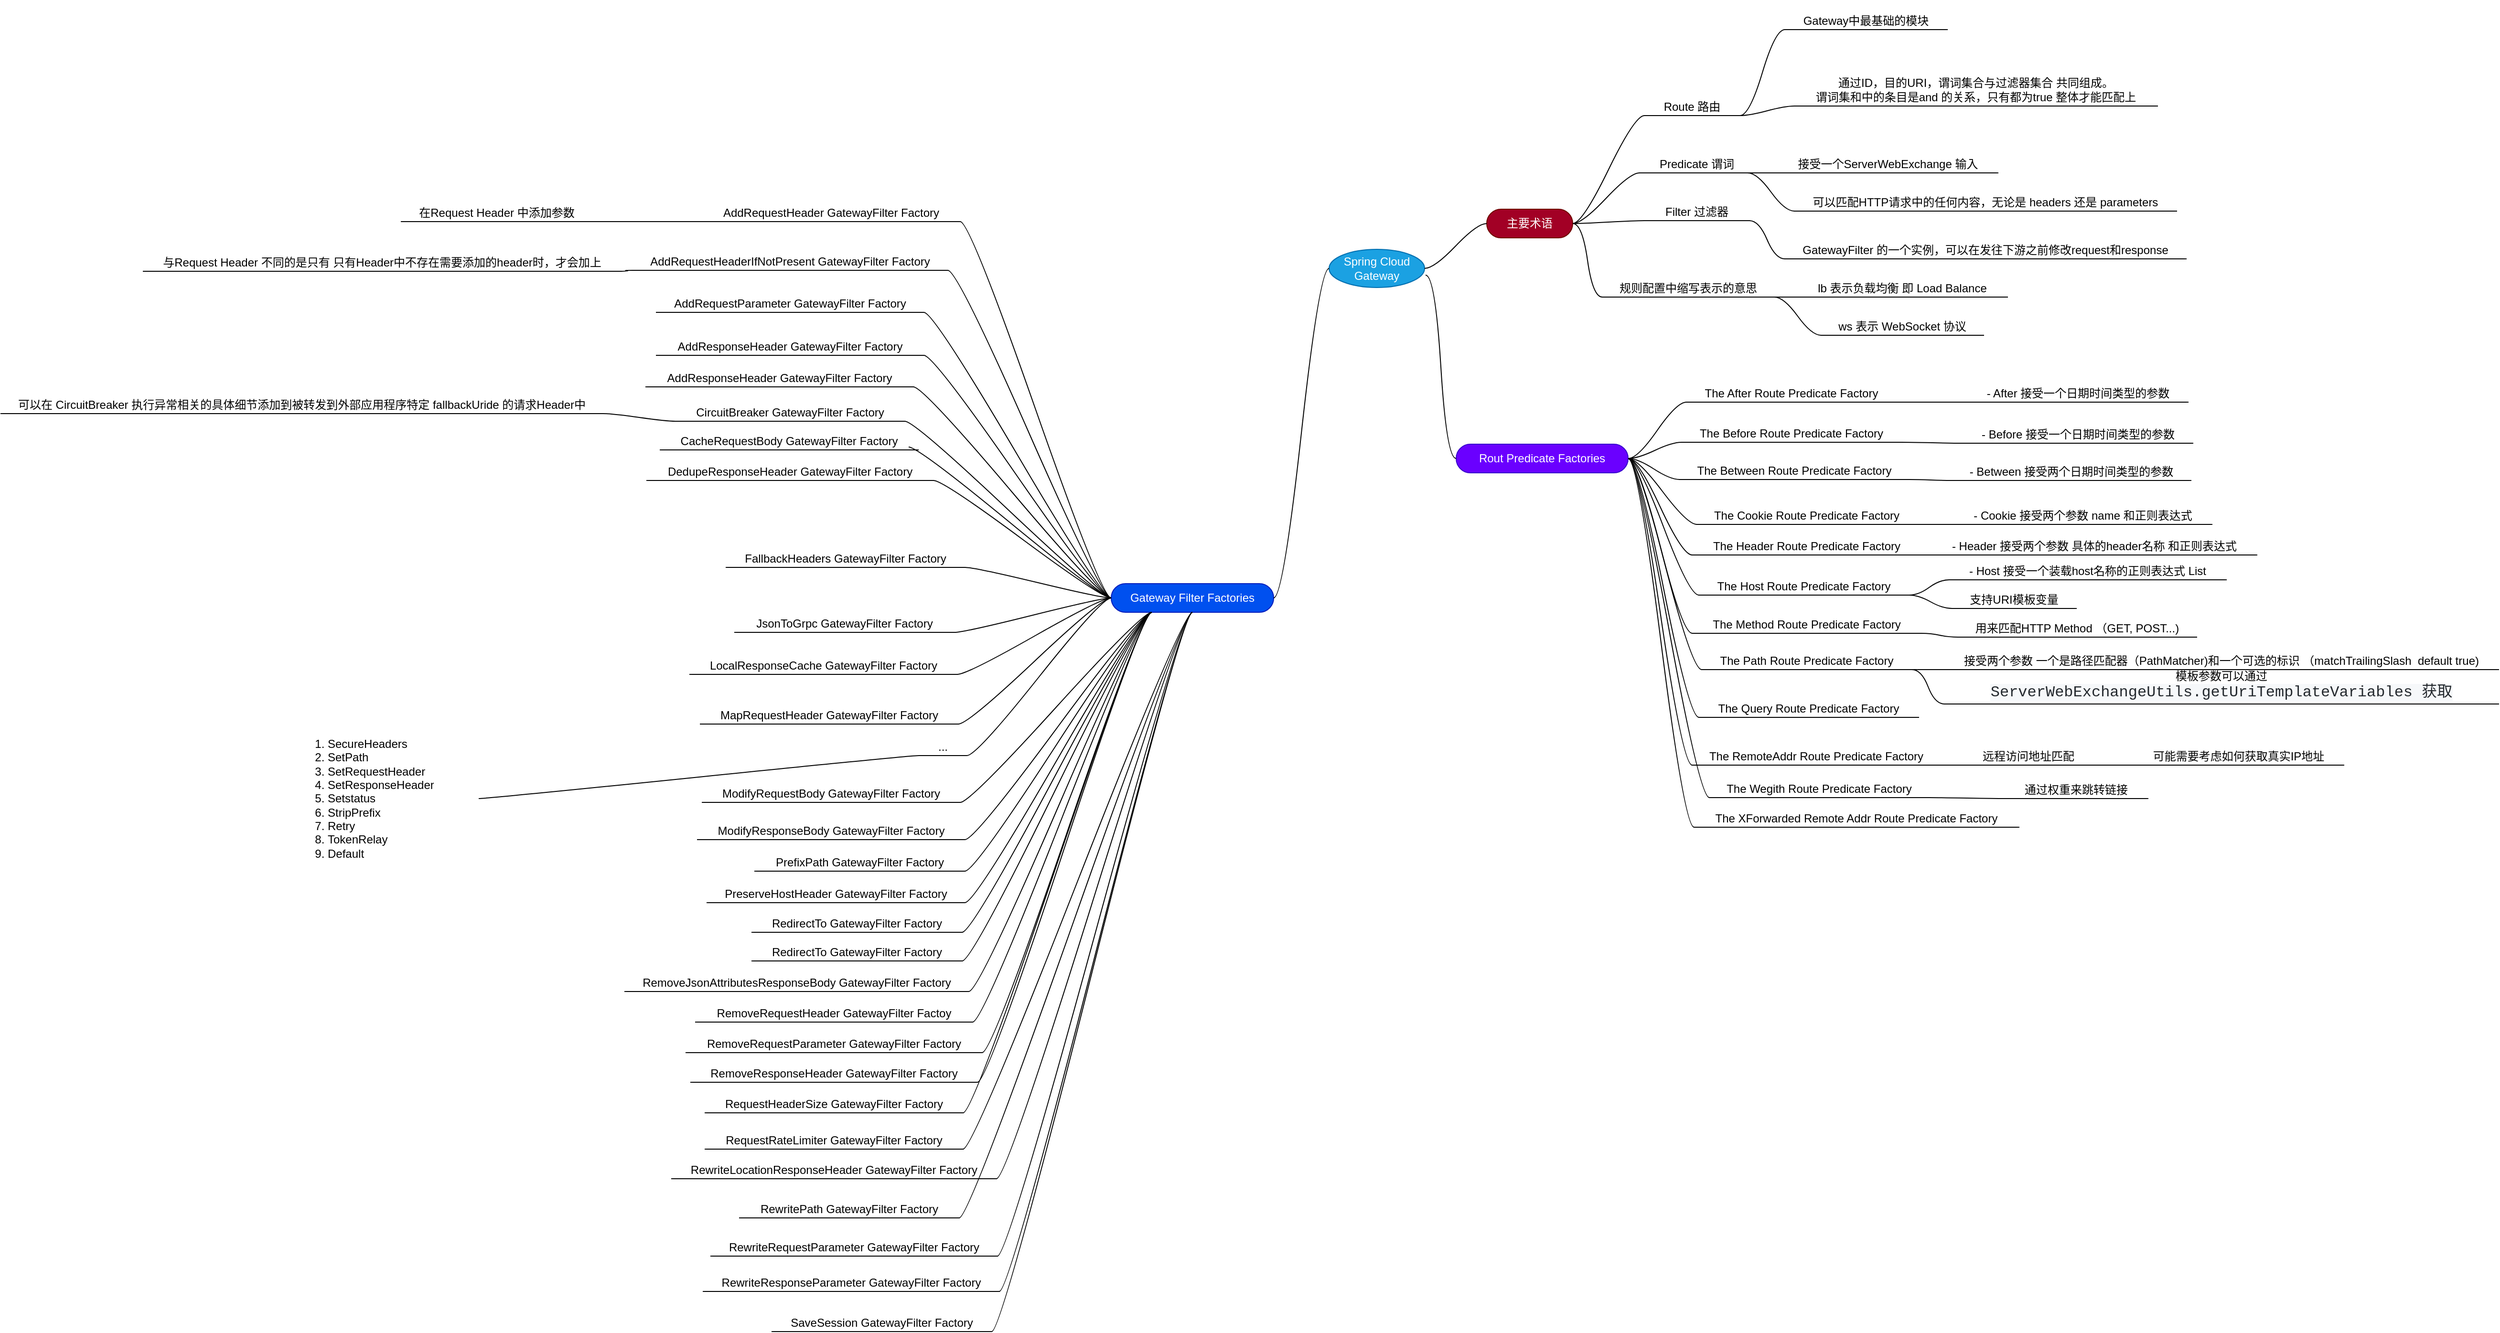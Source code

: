 <mxfile version="24.7.7">
  <diagram name="Page-1" id="wKL1-lJ3wf88zTCWWPxn">
    <mxGraphModel dx="3060" dy="780" grid="1" gridSize="10" guides="1" tooltips="1" connect="1" arrows="1" fold="1" page="1" pageScale="1" pageWidth="827" pageHeight="1169" math="0" shadow="0">
      <root>
        <mxCell id="0" />
        <mxCell id="1" parent="0" />
        <mxCell id="pBb8iKvEGnMHyMaFa10k-1" value="Spring Cloud Gateway" style="ellipse;whiteSpace=wrap;html=1;align=center;newEdgeStyle={&quot;edgeStyle&quot;:&quot;entityRelationEdgeStyle&quot;,&quot;startArrow&quot;:&quot;none&quot;,&quot;endArrow&quot;:&quot;none&quot;,&quot;segment&quot;:10,&quot;curved&quot;:1,&quot;sourcePerimeterSpacing&quot;:0,&quot;targetPerimeterSpacing&quot;:0};treeFolding=1;treeMoving=1;fillColor=#1ba1e2;strokeColor=#006EAF;fontColor=#ffffff;" vertex="1" parent="1">
          <mxGeometry x="340" y="310" width="100" height="40" as="geometry" />
        </mxCell>
        <mxCell id="pBb8iKvEGnMHyMaFa10k-2" value="主要术语" style="whiteSpace=wrap;html=1;rounded=1;arcSize=50;align=center;verticalAlign=middle;strokeWidth=1;autosize=1;spacing=4;treeFolding=1;treeMoving=1;newEdgeStyle={&quot;edgeStyle&quot;:&quot;entityRelationEdgeStyle&quot;,&quot;startArrow&quot;:&quot;none&quot;,&quot;endArrow&quot;:&quot;none&quot;,&quot;segment&quot;:10,&quot;curved&quot;:1,&quot;sourcePerimeterSpacing&quot;:0,&quot;targetPerimeterSpacing&quot;:0};fillColor=#a20025;fontColor=#ffffff;strokeColor=#6F0000;" vertex="1" parent="1">
          <mxGeometry x="505" y="268" width="90" height="30" as="geometry" />
        </mxCell>
        <mxCell id="pBb8iKvEGnMHyMaFa10k-3" value="" style="edgeStyle=entityRelationEdgeStyle;startArrow=none;endArrow=none;segment=10;curved=1;sourcePerimeterSpacing=0;targetPerimeterSpacing=0;rounded=0;exitX=1;exitY=0.5;exitDx=0;exitDy=0;" edge="1" target="pBb8iKvEGnMHyMaFa10k-2" parent="1" source="pBb8iKvEGnMHyMaFa10k-1">
          <mxGeometry relative="1" as="geometry">
            <mxPoint x="470" y="310" as="sourcePoint" />
          </mxGeometry>
        </mxCell>
        <mxCell id="pBb8iKvEGnMHyMaFa10k-7" value="" style="edgeStyle=entityRelationEdgeStyle;rounded=0;orthogonalLoop=1;jettySize=auto;html=1;startArrow=none;endArrow=none;segment=10;curved=1;sourcePerimeterSpacing=0;targetPerimeterSpacing=0;exitX=1;exitY=0.5;exitDx=0;exitDy=0;" edge="1" parent="1" source="pBb8iKvEGnMHyMaFa10k-2" target="pBb8iKvEGnMHyMaFa10k-6">
          <mxGeometry relative="1" as="geometry" />
        </mxCell>
        <mxCell id="pBb8iKvEGnMHyMaFa10k-20" value="" style="edgeStyle=entityRelationEdgeStyle;rounded=0;orthogonalLoop=1;jettySize=auto;html=1;startArrow=none;endArrow=none;segment=10;curved=1;sourcePerimeterSpacing=0;targetPerimeterSpacing=0;" edge="1" parent="1" source="pBb8iKvEGnMHyMaFa10k-4" target="pBb8iKvEGnMHyMaFa10k-19">
          <mxGeometry relative="1" as="geometry" />
        </mxCell>
        <mxCell id="pBb8iKvEGnMHyMaFa10k-4" value="Route 路由" style="whiteSpace=wrap;html=1;shape=partialRectangle;top=0;left=0;bottom=1;right=0;points=[[0,1],[1,1]];fillColor=none;align=center;verticalAlign=bottom;routingCenterY=0.5;snapToPoint=1;recursiveResize=0;autosize=1;treeFolding=1;treeMoving=1;newEdgeStyle={&quot;edgeStyle&quot;:&quot;entityRelationEdgeStyle&quot;,&quot;startArrow&quot;:&quot;none&quot;,&quot;endArrow&quot;:&quot;none&quot;,&quot;segment&quot;:10,&quot;curved&quot;:1,&quot;sourcePerimeterSpacing&quot;:0,&quot;targetPerimeterSpacing&quot;:0};" vertex="1" parent="1">
          <mxGeometry x="670" y="140" width="100" height="30" as="geometry" />
        </mxCell>
        <mxCell id="pBb8iKvEGnMHyMaFa10k-5" value="" style="edgeStyle=entityRelationEdgeStyle;startArrow=none;endArrow=none;segment=10;curved=1;sourcePerimeterSpacing=0;targetPerimeterSpacing=0;rounded=0;exitX=1;exitY=0.5;exitDx=0;exitDy=0;" edge="1" target="pBb8iKvEGnMHyMaFa10k-4" parent="1" source="pBb8iKvEGnMHyMaFa10k-2">
          <mxGeometry relative="1" as="geometry">
            <mxPoint x="640" y="270" as="sourcePoint" />
          </mxGeometry>
        </mxCell>
        <mxCell id="pBb8iKvEGnMHyMaFa10k-9" value="" style="edgeStyle=entityRelationEdgeStyle;rounded=0;orthogonalLoop=1;jettySize=auto;html=1;startArrow=none;endArrow=none;segment=10;curved=1;sourcePerimeterSpacing=0;targetPerimeterSpacing=0;exitX=1;exitY=0.5;exitDx=0;exitDy=0;" edge="1" parent="1" source="pBb8iKvEGnMHyMaFa10k-2" target="pBb8iKvEGnMHyMaFa10k-8">
          <mxGeometry relative="1" as="geometry" />
        </mxCell>
        <mxCell id="pBb8iKvEGnMHyMaFa10k-11" value="" style="edgeStyle=entityRelationEdgeStyle;rounded=0;orthogonalLoop=1;jettySize=auto;html=1;startArrow=none;endArrow=none;segment=10;curved=1;sourcePerimeterSpacing=0;targetPerimeterSpacing=0;" edge="1" parent="1" source="pBb8iKvEGnMHyMaFa10k-6" target="pBb8iKvEGnMHyMaFa10k-10">
          <mxGeometry relative="1" as="geometry" />
        </mxCell>
        <mxCell id="pBb8iKvEGnMHyMaFa10k-6" value="Predicate 谓词" style="whiteSpace=wrap;html=1;shape=partialRectangle;top=0;left=0;bottom=1;right=0;points=[[0,1],[1,1]];fillColor=none;align=center;verticalAlign=bottom;routingCenterY=0.5;snapToPoint=1;recursiveResize=0;autosize=1;treeFolding=1;treeMoving=1;newEdgeStyle={&quot;edgeStyle&quot;:&quot;entityRelationEdgeStyle&quot;,&quot;startArrow&quot;:&quot;none&quot;,&quot;endArrow&quot;:&quot;none&quot;,&quot;segment&quot;:10,&quot;curved&quot;:1,&quot;sourcePerimeterSpacing&quot;:0,&quot;targetPerimeterSpacing&quot;:0};" vertex="1" parent="1">
          <mxGeometry x="665" y="200" width="120" height="30" as="geometry" />
        </mxCell>
        <mxCell id="pBb8iKvEGnMHyMaFa10k-77" value="" style="edgeStyle=entityRelationEdgeStyle;rounded=0;orthogonalLoop=1;jettySize=auto;html=1;startArrow=none;endArrow=none;segment=10;curved=1;sourcePerimeterSpacing=0;targetPerimeterSpacing=0;" edge="1" parent="1" source="pBb8iKvEGnMHyMaFa10k-2" target="pBb8iKvEGnMHyMaFa10k-76">
          <mxGeometry relative="1" as="geometry" />
        </mxCell>
        <mxCell id="pBb8iKvEGnMHyMaFa10k-8" value="Filter 过滤器" style="whiteSpace=wrap;html=1;shape=partialRectangle;top=0;left=0;bottom=1;right=0;points=[[0,1],[1,1]];fillColor=none;align=center;verticalAlign=bottom;routingCenterY=0.5;snapToPoint=1;recursiveResize=0;autosize=1;treeFolding=1;treeMoving=1;newEdgeStyle={&quot;edgeStyle&quot;:&quot;entityRelationEdgeStyle&quot;,&quot;startArrow&quot;:&quot;none&quot;,&quot;endArrow&quot;:&quot;none&quot;,&quot;segment&quot;:10,&quot;curved&quot;:1,&quot;sourcePerimeterSpacing&quot;:0,&quot;targetPerimeterSpacing&quot;:0};" vertex="1" parent="1">
          <mxGeometry x="670" y="250" width="110" height="30" as="geometry" />
        </mxCell>
        <mxCell id="pBb8iKvEGnMHyMaFa10k-15" value="" style="edgeStyle=entityRelationEdgeStyle;rounded=0;orthogonalLoop=1;jettySize=auto;html=1;startArrow=none;endArrow=none;segment=10;curved=1;sourcePerimeterSpacing=0;targetPerimeterSpacing=0;exitX=0.942;exitY=1;exitDx=0;exitDy=0;exitPerimeter=0;" edge="1" parent="1" source="pBb8iKvEGnMHyMaFa10k-6" target="pBb8iKvEGnMHyMaFa10k-14">
          <mxGeometry relative="1" as="geometry" />
        </mxCell>
        <mxCell id="pBb8iKvEGnMHyMaFa10k-10" value="接受一个ServerWebExchange 输入" style="whiteSpace=wrap;html=1;shape=partialRectangle;top=0;left=0;bottom=1;right=0;points=[[0,1],[1,1]];fillColor=none;align=center;verticalAlign=bottom;routingCenterY=0.5;snapToPoint=1;recursiveResize=0;autosize=1;treeFolding=1;treeMoving=1;newEdgeStyle={&quot;edgeStyle&quot;:&quot;entityRelationEdgeStyle&quot;,&quot;startArrow&quot;:&quot;none&quot;,&quot;endArrow&quot;:&quot;none&quot;,&quot;segment&quot;:10,&quot;curved&quot;:1,&quot;sourcePerimeterSpacing&quot;:0,&quot;targetPerimeterSpacing&quot;:0};" vertex="1" parent="1">
          <mxGeometry x="810" y="200" width="230" height="30" as="geometry" />
        </mxCell>
        <mxCell id="pBb8iKvEGnMHyMaFa10k-18" value="" style="edgeStyle=entityRelationEdgeStyle;rounded=0;orthogonalLoop=1;jettySize=auto;html=1;startArrow=none;endArrow=none;segment=10;curved=1;sourcePerimeterSpacing=0;targetPerimeterSpacing=0;" edge="1" parent="1" source="pBb8iKvEGnMHyMaFa10k-8" target="pBb8iKvEGnMHyMaFa10k-17">
          <mxGeometry relative="1" as="geometry" />
        </mxCell>
        <mxCell id="pBb8iKvEGnMHyMaFa10k-14" value="可以匹配HTTP请求中的任何内容，无论是 headers 还是 parameters" style="whiteSpace=wrap;html=1;shape=partialRectangle;top=0;left=0;bottom=1;right=0;points=[[0,1],[1,1]];fillColor=none;align=center;verticalAlign=bottom;routingCenterY=0.5;snapToPoint=1;recursiveResize=0;autosize=1;treeFolding=1;treeMoving=1;newEdgeStyle={&quot;edgeStyle&quot;:&quot;entityRelationEdgeStyle&quot;,&quot;startArrow&quot;:&quot;none&quot;,&quot;endArrow&quot;:&quot;none&quot;,&quot;segment&quot;:10,&quot;curved&quot;:1,&quot;sourcePerimeterSpacing&quot;:0,&quot;targetPerimeterSpacing&quot;:0};" vertex="1" parent="1">
          <mxGeometry x="827" y="240" width="400" height="30" as="geometry" />
        </mxCell>
        <mxCell id="pBb8iKvEGnMHyMaFa10k-17" value="GatewayFilter 的一个实例，可以在发往下游之前修改request和response" style="whiteSpace=wrap;html=1;shape=partialRectangle;top=0;left=0;bottom=1;right=0;points=[[0,1],[1,1]];fillColor=none;align=center;verticalAlign=bottom;routingCenterY=0.5;snapToPoint=1;recursiveResize=0;autosize=1;treeFolding=1;treeMoving=1;newEdgeStyle={&quot;edgeStyle&quot;:&quot;entityRelationEdgeStyle&quot;,&quot;startArrow&quot;:&quot;none&quot;,&quot;endArrow&quot;:&quot;none&quot;,&quot;segment&quot;:10,&quot;curved&quot;:1,&quot;sourcePerimeterSpacing&quot;:0,&quot;targetPerimeterSpacing&quot;:0};" vertex="1" parent="1">
          <mxGeometry x="817" y="290" width="420" height="30" as="geometry" />
        </mxCell>
        <mxCell id="pBb8iKvEGnMHyMaFa10k-23" value="" style="edgeStyle=entityRelationEdgeStyle;rounded=0;orthogonalLoop=1;jettySize=auto;html=1;startArrow=none;endArrow=none;segment=10;curved=1;sourcePerimeterSpacing=0;targetPerimeterSpacing=0;" edge="1" parent="1" source="pBb8iKvEGnMHyMaFa10k-4" target="pBb8iKvEGnMHyMaFa10k-22">
          <mxGeometry relative="1" as="geometry" />
        </mxCell>
        <mxCell id="pBb8iKvEGnMHyMaFa10k-19" value="Gateway中最基础的模块" style="whiteSpace=wrap;html=1;shape=partialRectangle;top=0;left=0;bottom=1;right=0;points=[[0,1],[1,1]];fillColor=none;align=center;verticalAlign=bottom;routingCenterY=0.5;snapToPoint=1;recursiveResize=0;autosize=1;treeFolding=1;treeMoving=1;newEdgeStyle={&quot;edgeStyle&quot;:&quot;entityRelationEdgeStyle&quot;,&quot;startArrow&quot;:&quot;none&quot;,&quot;endArrow&quot;:&quot;none&quot;,&quot;segment&quot;:10,&quot;curved&quot;:1,&quot;sourcePerimeterSpacing&quot;:0,&quot;targetPerimeterSpacing&quot;:0};" vertex="1" parent="1">
          <mxGeometry x="817" y="50" width="170" height="30" as="geometry" />
        </mxCell>
        <mxCell id="pBb8iKvEGnMHyMaFa10k-22" value="通过ID，目的URI，谓词集合与过滤器集合 共同组成。&lt;div&gt;谓词集和中的条目是and 的关系，只有都为true 整体才能匹配上&lt;/div&gt;" style="whiteSpace=wrap;html=1;shape=partialRectangle;top=0;left=0;bottom=1;right=0;points=[[0,1],[1,1]];fillColor=none;align=center;verticalAlign=bottom;routingCenterY=0.5;snapToPoint=1;recursiveResize=0;autosize=1;treeFolding=1;treeMoving=1;newEdgeStyle={&quot;edgeStyle&quot;:&quot;entityRelationEdgeStyle&quot;,&quot;startArrow&quot;:&quot;none&quot;,&quot;endArrow&quot;:&quot;none&quot;,&quot;segment&quot;:10,&quot;curved&quot;:1,&quot;sourcePerimeterSpacing&quot;:0,&quot;targetPerimeterSpacing&quot;:0};" vertex="1" parent="1">
          <mxGeometry x="827" y="120" width="380" height="40" as="geometry" />
        </mxCell>
        <mxCell id="pBb8iKvEGnMHyMaFa10k-24" value="Rout Predicate Factories" style="whiteSpace=wrap;html=1;rounded=1;arcSize=50;align=center;verticalAlign=middle;strokeWidth=1;autosize=1;spacing=4;treeFolding=1;treeMoving=1;newEdgeStyle={&quot;edgeStyle&quot;:&quot;entityRelationEdgeStyle&quot;,&quot;startArrow&quot;:&quot;none&quot;,&quot;endArrow&quot;:&quot;none&quot;,&quot;segment&quot;:10,&quot;curved&quot;:1,&quot;sourcePerimeterSpacing&quot;:0,&quot;targetPerimeterSpacing&quot;:0};fillColor=#6a00ff;fontColor=#ffffff;strokeColor=#3700CC;" vertex="1" parent="1">
          <mxGeometry x="473" y="514" width="180" height="30" as="geometry" />
        </mxCell>
        <mxCell id="pBb8iKvEGnMHyMaFa10k-25" value="" style="edgeStyle=entityRelationEdgeStyle;startArrow=none;endArrow=none;segment=10;curved=1;sourcePerimeterSpacing=0;targetPerimeterSpacing=0;rounded=0;exitX=1.01;exitY=0.675;exitDx=0;exitDy=0;exitPerimeter=0;" edge="1" target="pBb8iKvEGnMHyMaFa10k-24" parent="1" source="pBb8iKvEGnMHyMaFa10k-1">
          <mxGeometry relative="1" as="geometry">
            <mxPoint x="465" y="450" as="sourcePoint" />
          </mxGeometry>
        </mxCell>
        <mxCell id="pBb8iKvEGnMHyMaFa10k-29" value="" style="edgeStyle=entityRelationEdgeStyle;rounded=0;orthogonalLoop=1;jettySize=auto;html=1;startArrow=none;endArrow=none;segment=10;curved=1;sourcePerimeterSpacing=0;targetPerimeterSpacing=0;exitX=1;exitY=0.5;exitDx=0;exitDy=0;" edge="1" parent="1" source="pBb8iKvEGnMHyMaFa10k-24" target="pBb8iKvEGnMHyMaFa10k-28">
          <mxGeometry relative="1" as="geometry" />
        </mxCell>
        <mxCell id="pBb8iKvEGnMHyMaFa10k-51" value="" style="edgeStyle=entityRelationEdgeStyle;rounded=0;orthogonalLoop=1;jettySize=auto;html=1;startArrow=none;endArrow=none;segment=10;curved=1;sourcePerimeterSpacing=0;targetPerimeterSpacing=0;" edge="1" parent="1" source="pBb8iKvEGnMHyMaFa10k-26" target="pBb8iKvEGnMHyMaFa10k-50">
          <mxGeometry relative="1" as="geometry" />
        </mxCell>
        <mxCell id="pBb8iKvEGnMHyMaFa10k-26" value="The After Route Predicate Factory" style="whiteSpace=wrap;html=1;shape=partialRectangle;top=0;left=0;bottom=1;right=0;points=[[0,1],[1,1]];fillColor=none;align=center;verticalAlign=bottom;routingCenterY=0.5;snapToPoint=1;recursiveResize=0;autosize=1;treeFolding=1;treeMoving=1;newEdgeStyle={&quot;edgeStyle&quot;:&quot;entityRelationEdgeStyle&quot;,&quot;startArrow&quot;:&quot;none&quot;,&quot;endArrow&quot;:&quot;none&quot;,&quot;segment&quot;:10,&quot;curved&quot;:1,&quot;sourcePerimeterSpacing&quot;:0,&quot;targetPerimeterSpacing&quot;:0};" vertex="1" parent="1">
          <mxGeometry x="714" y="440" width="220" height="30" as="geometry" />
        </mxCell>
        <mxCell id="pBb8iKvEGnMHyMaFa10k-27" value="" style="edgeStyle=entityRelationEdgeStyle;startArrow=none;endArrow=none;segment=10;curved=1;sourcePerimeterSpacing=0;targetPerimeterSpacing=0;rounded=0;" edge="1" target="pBb8iKvEGnMHyMaFa10k-26" parent="1" source="pBb8iKvEGnMHyMaFa10k-24">
          <mxGeometry relative="1" as="geometry">
            <mxPoint x="697" y="490" as="sourcePoint" />
          </mxGeometry>
        </mxCell>
        <mxCell id="pBb8iKvEGnMHyMaFa10k-31" value="" style="edgeStyle=entityRelationEdgeStyle;rounded=0;orthogonalLoop=1;jettySize=auto;html=1;startArrow=none;endArrow=none;segment=10;curved=1;sourcePerimeterSpacing=0;targetPerimeterSpacing=0;" edge="1" parent="1" source="pBb8iKvEGnMHyMaFa10k-24" target="pBb8iKvEGnMHyMaFa10k-30">
          <mxGeometry relative="1" as="geometry" />
        </mxCell>
        <mxCell id="pBb8iKvEGnMHyMaFa10k-54" value="" style="edgeStyle=entityRelationEdgeStyle;rounded=0;orthogonalLoop=1;jettySize=auto;html=1;startArrow=none;endArrow=none;segment=10;curved=1;sourcePerimeterSpacing=0;targetPerimeterSpacing=0;" edge="1" parent="1" source="pBb8iKvEGnMHyMaFa10k-28" target="pBb8iKvEGnMHyMaFa10k-53">
          <mxGeometry relative="1" as="geometry" />
        </mxCell>
        <mxCell id="pBb8iKvEGnMHyMaFa10k-28" value="The Before Route Predicate Factory" style="whiteSpace=wrap;html=1;shape=partialRectangle;top=0;left=0;bottom=1;right=0;points=[[0,1],[1,1]];fillColor=none;align=center;verticalAlign=bottom;routingCenterY=0.5;snapToPoint=1;recursiveResize=0;autosize=1;treeFolding=1;treeMoving=1;newEdgeStyle={&quot;edgeStyle&quot;:&quot;entityRelationEdgeStyle&quot;,&quot;startArrow&quot;:&quot;none&quot;,&quot;endArrow&quot;:&quot;none&quot;,&quot;segment&quot;:10,&quot;curved&quot;:1,&quot;sourcePerimeterSpacing&quot;:0,&quot;targetPerimeterSpacing&quot;:0};" vertex="1" parent="1">
          <mxGeometry x="709" y="482" width="230" height="30" as="geometry" />
        </mxCell>
        <mxCell id="pBb8iKvEGnMHyMaFa10k-33" value="" style="edgeStyle=entityRelationEdgeStyle;rounded=0;orthogonalLoop=1;jettySize=auto;html=1;startArrow=none;endArrow=none;segment=10;curved=1;sourcePerimeterSpacing=0;targetPerimeterSpacing=0;" edge="1" parent="1" source="pBb8iKvEGnMHyMaFa10k-24" target="pBb8iKvEGnMHyMaFa10k-32">
          <mxGeometry relative="1" as="geometry" />
        </mxCell>
        <mxCell id="pBb8iKvEGnMHyMaFa10k-57" value="" style="edgeStyle=entityRelationEdgeStyle;rounded=0;orthogonalLoop=1;jettySize=auto;html=1;startArrow=none;endArrow=none;segment=10;curved=1;sourcePerimeterSpacing=0;targetPerimeterSpacing=0;" edge="1" parent="1" source="pBb8iKvEGnMHyMaFa10k-30" target="pBb8iKvEGnMHyMaFa10k-56">
          <mxGeometry relative="1" as="geometry" />
        </mxCell>
        <mxCell id="pBb8iKvEGnMHyMaFa10k-30" value="The Between Route Predicate Factory" style="whiteSpace=wrap;html=1;shape=partialRectangle;top=0;left=0;bottom=1;right=0;points=[[0,1],[1,1]];fillColor=none;align=center;verticalAlign=bottom;routingCenterY=0.5;snapToPoint=1;recursiveResize=0;autosize=1;treeFolding=1;treeMoving=1;newEdgeStyle={&quot;edgeStyle&quot;:&quot;entityRelationEdgeStyle&quot;,&quot;startArrow&quot;:&quot;none&quot;,&quot;endArrow&quot;:&quot;none&quot;,&quot;segment&quot;:10,&quot;curved&quot;:1,&quot;sourcePerimeterSpacing&quot;:0,&quot;targetPerimeterSpacing&quot;:0};" vertex="1" parent="1">
          <mxGeometry x="707" y="521" width="240" height="30" as="geometry" />
        </mxCell>
        <mxCell id="pBb8iKvEGnMHyMaFa10k-35" value="" style="edgeStyle=entityRelationEdgeStyle;rounded=0;orthogonalLoop=1;jettySize=auto;html=1;startArrow=none;endArrow=none;segment=10;curved=1;sourcePerimeterSpacing=0;targetPerimeterSpacing=0;" edge="1" parent="1" source="pBb8iKvEGnMHyMaFa10k-24" target="pBb8iKvEGnMHyMaFa10k-34">
          <mxGeometry relative="1" as="geometry">
            <Array as="points">
              <mxPoint x="640" y="550" />
            </Array>
          </mxGeometry>
        </mxCell>
        <mxCell id="pBb8iKvEGnMHyMaFa10k-59" value="" style="edgeStyle=entityRelationEdgeStyle;rounded=0;orthogonalLoop=1;jettySize=auto;html=1;startArrow=none;endArrow=none;segment=10;curved=1;sourcePerimeterSpacing=0;targetPerimeterSpacing=0;" edge="1" parent="1" source="pBb8iKvEGnMHyMaFa10k-32" target="pBb8iKvEGnMHyMaFa10k-58">
          <mxGeometry relative="1" as="geometry" />
        </mxCell>
        <mxCell id="pBb8iKvEGnMHyMaFa10k-32" value="The Cookie Route Predicate Factory" style="whiteSpace=wrap;html=1;shape=partialRectangle;top=0;left=0;bottom=1;right=0;points=[[0,1],[1,1]];fillColor=none;align=center;verticalAlign=bottom;routingCenterY=0.5;snapToPoint=1;recursiveResize=0;autosize=1;treeFolding=1;treeMoving=1;newEdgeStyle={&quot;edgeStyle&quot;:&quot;entityRelationEdgeStyle&quot;,&quot;startArrow&quot;:&quot;none&quot;,&quot;endArrow&quot;:&quot;none&quot;,&quot;segment&quot;:10,&quot;curved&quot;:1,&quot;sourcePerimeterSpacing&quot;:0,&quot;targetPerimeterSpacing&quot;:0};" vertex="1" parent="1">
          <mxGeometry x="725" y="568" width="230" height="30" as="geometry" />
        </mxCell>
        <mxCell id="pBb8iKvEGnMHyMaFa10k-37" value="" style="edgeStyle=entityRelationEdgeStyle;rounded=0;orthogonalLoop=1;jettySize=auto;html=1;startArrow=none;endArrow=none;segment=10;curved=1;sourcePerimeterSpacing=0;targetPerimeterSpacing=0;" edge="1" parent="1" source="pBb8iKvEGnMHyMaFa10k-24" target="pBb8iKvEGnMHyMaFa10k-36">
          <mxGeometry relative="1" as="geometry">
            <mxPoint x="620" y="590" as="sourcePoint" />
          </mxGeometry>
        </mxCell>
        <mxCell id="pBb8iKvEGnMHyMaFa10k-61" value="" style="edgeStyle=entityRelationEdgeStyle;rounded=0;orthogonalLoop=1;jettySize=auto;html=1;startArrow=none;endArrow=none;segment=10;curved=1;sourcePerimeterSpacing=0;targetPerimeterSpacing=0;exitX=1;exitY=1;exitDx=0;exitDy=0;" edge="1" parent="1" source="pBb8iKvEGnMHyMaFa10k-34" target="pBb8iKvEGnMHyMaFa10k-60">
          <mxGeometry relative="1" as="geometry">
            <mxPoint x="960" y="640" as="sourcePoint" />
          </mxGeometry>
        </mxCell>
        <mxCell id="pBb8iKvEGnMHyMaFa10k-34" value="The Header Route Predicate Factory" style="whiteSpace=wrap;html=1;shape=partialRectangle;top=0;left=0;bottom=1;right=0;points=[[0,1],[1,1]];fillColor=none;align=center;verticalAlign=bottom;routingCenterY=0.5;snapToPoint=1;recursiveResize=0;autosize=1;treeFolding=1;treeMoving=1;newEdgeStyle={&quot;edgeStyle&quot;:&quot;entityRelationEdgeStyle&quot;,&quot;startArrow&quot;:&quot;none&quot;,&quot;endArrow&quot;:&quot;none&quot;,&quot;segment&quot;:10,&quot;curved&quot;:1,&quot;sourcePerimeterSpacing&quot;:0,&quot;targetPerimeterSpacing&quot;:0};" vertex="1" parent="1">
          <mxGeometry x="720" y="600" width="240" height="30" as="geometry" />
        </mxCell>
        <mxCell id="pBb8iKvEGnMHyMaFa10k-39" value="" style="edgeStyle=entityRelationEdgeStyle;rounded=0;orthogonalLoop=1;jettySize=auto;html=1;startArrow=none;endArrow=none;segment=10;curved=1;sourcePerimeterSpacing=0;targetPerimeterSpacing=0;" edge="1" parent="1" source="pBb8iKvEGnMHyMaFa10k-24" target="pBb8iKvEGnMHyMaFa10k-38">
          <mxGeometry relative="1" as="geometry" />
        </mxCell>
        <mxCell id="pBb8iKvEGnMHyMaFa10k-63" value="" style="edgeStyle=entityRelationEdgeStyle;rounded=0;orthogonalLoop=1;jettySize=auto;html=1;startArrow=none;endArrow=none;segment=10;curved=1;sourcePerimeterSpacing=0;targetPerimeterSpacing=0;" edge="1" parent="1" source="pBb8iKvEGnMHyMaFa10k-36" target="pBb8iKvEGnMHyMaFa10k-62">
          <mxGeometry relative="1" as="geometry" />
        </mxCell>
        <mxCell id="pBb8iKvEGnMHyMaFa10k-65" value="" style="edgeStyle=entityRelationEdgeStyle;rounded=0;orthogonalLoop=1;jettySize=auto;html=1;startArrow=none;endArrow=none;segment=10;curved=1;sourcePerimeterSpacing=0;targetPerimeterSpacing=0;" edge="1" parent="1" source="pBb8iKvEGnMHyMaFa10k-36" target="pBb8iKvEGnMHyMaFa10k-64">
          <mxGeometry relative="1" as="geometry" />
        </mxCell>
        <mxCell id="pBb8iKvEGnMHyMaFa10k-36" value="The Host Route Predicate Factory" style="whiteSpace=wrap;html=1;shape=partialRectangle;top=0;left=0;bottom=1;right=0;points=[[0,1],[1,1]];fillColor=none;align=center;verticalAlign=bottom;routingCenterY=0.5;snapToPoint=1;recursiveResize=0;autosize=1;treeFolding=1;treeMoving=1;newEdgeStyle={&quot;edgeStyle&quot;:&quot;entityRelationEdgeStyle&quot;,&quot;startArrow&quot;:&quot;none&quot;,&quot;endArrow&quot;:&quot;none&quot;,&quot;segment&quot;:10,&quot;curved&quot;:1,&quot;sourcePerimeterSpacing&quot;:0,&quot;targetPerimeterSpacing&quot;:0};" vertex="1" parent="1">
          <mxGeometry x="727" y="642" width="220" height="30" as="geometry" />
        </mxCell>
        <mxCell id="pBb8iKvEGnMHyMaFa10k-41" value="" style="edgeStyle=entityRelationEdgeStyle;rounded=0;orthogonalLoop=1;jettySize=auto;html=1;startArrow=none;endArrow=none;segment=10;curved=1;sourcePerimeterSpacing=0;targetPerimeterSpacing=0;" edge="1" parent="1" source="pBb8iKvEGnMHyMaFa10k-24" target="pBb8iKvEGnMHyMaFa10k-40">
          <mxGeometry relative="1" as="geometry" />
        </mxCell>
        <mxCell id="pBb8iKvEGnMHyMaFa10k-67" value="" style="edgeStyle=entityRelationEdgeStyle;rounded=0;orthogonalLoop=1;jettySize=auto;html=1;startArrow=none;endArrow=none;segment=10;curved=1;sourcePerimeterSpacing=0;targetPerimeterSpacing=0;" edge="1" parent="1" source="pBb8iKvEGnMHyMaFa10k-38" target="pBb8iKvEGnMHyMaFa10k-66">
          <mxGeometry relative="1" as="geometry" />
        </mxCell>
        <mxCell id="pBb8iKvEGnMHyMaFa10k-38" value="The Method Route Predicate Factory" style="whiteSpace=wrap;html=1;shape=partialRectangle;top=0;left=0;bottom=1;right=0;points=[[0,1],[1,1]];fillColor=none;align=center;verticalAlign=bottom;routingCenterY=0.5;snapToPoint=1;recursiveResize=0;autosize=1;treeFolding=1;treeMoving=1;newEdgeStyle={&quot;edgeStyle&quot;:&quot;entityRelationEdgeStyle&quot;,&quot;startArrow&quot;:&quot;none&quot;,&quot;endArrow&quot;:&quot;none&quot;,&quot;segment&quot;:10,&quot;curved&quot;:1,&quot;sourcePerimeterSpacing&quot;:0,&quot;targetPerimeterSpacing&quot;:0};" vertex="1" parent="1">
          <mxGeometry x="720" y="682" width="240" height="30" as="geometry" />
        </mxCell>
        <mxCell id="pBb8iKvEGnMHyMaFa10k-43" value="" style="edgeStyle=entityRelationEdgeStyle;rounded=0;orthogonalLoop=1;jettySize=auto;html=1;startArrow=none;endArrow=none;segment=10;curved=1;sourcePerimeterSpacing=0;targetPerimeterSpacing=0;" edge="1" parent="1" source="pBb8iKvEGnMHyMaFa10k-24" target="pBb8iKvEGnMHyMaFa10k-42">
          <mxGeometry relative="1" as="geometry" />
        </mxCell>
        <mxCell id="pBb8iKvEGnMHyMaFa10k-69" value="" style="edgeStyle=entityRelationEdgeStyle;rounded=0;orthogonalLoop=1;jettySize=auto;html=1;startArrow=none;endArrow=none;segment=10;curved=1;sourcePerimeterSpacing=0;targetPerimeterSpacing=0;exitX=0.791;exitY=1;exitDx=0;exitDy=0;exitPerimeter=0;" edge="1" parent="1" source="pBb8iKvEGnMHyMaFa10k-40" target="pBb8iKvEGnMHyMaFa10k-68">
          <mxGeometry relative="1" as="geometry">
            <mxPoint x="904" y="750" as="sourcePoint" />
          </mxGeometry>
        </mxCell>
        <mxCell id="pBb8iKvEGnMHyMaFa10k-73" value="" style="edgeStyle=entityRelationEdgeStyle;rounded=0;orthogonalLoop=1;jettySize=auto;html=1;startArrow=none;endArrow=none;segment=10;curved=1;sourcePerimeterSpacing=0;targetPerimeterSpacing=0;" edge="1" parent="1" source="pBb8iKvEGnMHyMaFa10k-40" target="pBb8iKvEGnMHyMaFa10k-72">
          <mxGeometry relative="1" as="geometry" />
        </mxCell>
        <mxCell id="pBb8iKvEGnMHyMaFa10k-40" value="The Path Route Predicate Factory" style="whiteSpace=wrap;html=1;shape=partialRectangle;top=0;left=0;bottom=1;right=0;points=[[0,1],[1,1]];fillColor=none;align=center;verticalAlign=bottom;routingCenterY=0.5;snapToPoint=1;recursiveResize=0;autosize=1;treeFolding=1;treeMoving=1;newEdgeStyle={&quot;edgeStyle&quot;:&quot;entityRelationEdgeStyle&quot;,&quot;startArrow&quot;:&quot;none&quot;,&quot;endArrow&quot;:&quot;none&quot;,&quot;segment&quot;:10,&quot;curved&quot;:1,&quot;sourcePerimeterSpacing&quot;:0,&quot;targetPerimeterSpacing&quot;:0};" vertex="1" parent="1">
          <mxGeometry x="730" y="720" width="220" height="30" as="geometry" />
        </mxCell>
        <mxCell id="pBb8iKvEGnMHyMaFa10k-45" value="" style="edgeStyle=entityRelationEdgeStyle;rounded=0;orthogonalLoop=1;jettySize=auto;html=1;startArrow=none;endArrow=none;segment=10;curved=1;sourcePerimeterSpacing=0;targetPerimeterSpacing=0;exitX=1;exitY=0.5;exitDx=0;exitDy=0;" edge="1" parent="1" source="pBb8iKvEGnMHyMaFa10k-24" target="pBb8iKvEGnMHyMaFa10k-44">
          <mxGeometry relative="1" as="geometry" />
        </mxCell>
        <mxCell id="pBb8iKvEGnMHyMaFa10k-42" value="The Query Route Predicate Factory" style="whiteSpace=wrap;html=1;shape=partialRectangle;top=0;left=0;bottom=1;right=0;points=[[0,1],[1,1]];fillColor=none;align=center;verticalAlign=bottom;routingCenterY=0.5;snapToPoint=1;recursiveResize=0;autosize=1;treeFolding=1;treeMoving=1;newEdgeStyle={&quot;edgeStyle&quot;:&quot;entityRelationEdgeStyle&quot;,&quot;startArrow&quot;:&quot;none&quot;,&quot;endArrow&quot;:&quot;none&quot;,&quot;segment&quot;:10,&quot;curved&quot;:1,&quot;sourcePerimeterSpacing&quot;:0,&quot;targetPerimeterSpacing&quot;:0};" vertex="1" parent="1">
          <mxGeometry x="727" y="770" width="230" height="30" as="geometry" />
        </mxCell>
        <mxCell id="pBb8iKvEGnMHyMaFa10k-47" value="" style="edgeStyle=entityRelationEdgeStyle;rounded=0;orthogonalLoop=1;jettySize=auto;html=1;startArrow=none;endArrow=none;segment=10;curved=1;sourcePerimeterSpacing=0;targetPerimeterSpacing=0;" edge="1" parent="1" source="pBb8iKvEGnMHyMaFa10k-24" target="pBb8iKvEGnMHyMaFa10k-46">
          <mxGeometry relative="1" as="geometry" />
        </mxCell>
        <mxCell id="pBb8iKvEGnMHyMaFa10k-84" value="" style="edgeStyle=entityRelationEdgeStyle;rounded=0;orthogonalLoop=1;jettySize=auto;html=1;startArrow=none;endArrow=none;segment=10;curved=1;sourcePerimeterSpacing=0;targetPerimeterSpacing=0;" edge="1" parent="1" source="pBb8iKvEGnMHyMaFa10k-44" target="pBb8iKvEGnMHyMaFa10k-83">
          <mxGeometry relative="1" as="geometry" />
        </mxCell>
        <mxCell id="pBb8iKvEGnMHyMaFa10k-44" value="The RemoteAddr Route Predicate Factory" style="whiteSpace=wrap;html=1;shape=partialRectangle;top=0;left=0;bottom=1;right=0;points=[[0,1],[1,1]];fillColor=none;align=center;verticalAlign=bottom;routingCenterY=0.5;snapToPoint=1;recursiveResize=0;autosize=1;treeFolding=1;treeMoving=1;newEdgeStyle={&quot;edgeStyle&quot;:&quot;entityRelationEdgeStyle&quot;,&quot;startArrow&quot;:&quot;none&quot;,&quot;endArrow&quot;:&quot;none&quot;,&quot;segment&quot;:10,&quot;curved&quot;:1,&quot;sourcePerimeterSpacing&quot;:0,&quot;targetPerimeterSpacing&quot;:0};" vertex="1" parent="1">
          <mxGeometry x="720" y="820" width="260" height="30" as="geometry" />
        </mxCell>
        <mxCell id="pBb8iKvEGnMHyMaFa10k-49" value="" style="edgeStyle=entityRelationEdgeStyle;rounded=0;orthogonalLoop=1;jettySize=auto;html=1;startArrow=none;endArrow=none;segment=10;curved=1;sourcePerimeterSpacing=0;targetPerimeterSpacing=0;" edge="1" parent="1" source="pBb8iKvEGnMHyMaFa10k-24" target="pBb8iKvEGnMHyMaFa10k-48">
          <mxGeometry relative="1" as="geometry" />
        </mxCell>
        <mxCell id="pBb8iKvEGnMHyMaFa10k-88" value="" style="edgeStyle=entityRelationEdgeStyle;rounded=0;orthogonalLoop=1;jettySize=auto;html=1;startArrow=none;endArrow=none;segment=10;curved=1;sourcePerimeterSpacing=0;targetPerimeterSpacing=0;" edge="1" parent="1" source="pBb8iKvEGnMHyMaFa10k-46" target="pBb8iKvEGnMHyMaFa10k-87">
          <mxGeometry relative="1" as="geometry" />
        </mxCell>
        <mxCell id="pBb8iKvEGnMHyMaFa10k-46" value="The Wegith Route Predicate Factory" style="whiteSpace=wrap;html=1;shape=partialRectangle;top=0;left=0;bottom=1;right=0;points=[[0,1],[1,1]];fillColor=none;align=center;verticalAlign=bottom;routingCenterY=0.5;snapToPoint=1;recursiveResize=0;autosize=1;treeFolding=1;treeMoving=1;newEdgeStyle={&quot;edgeStyle&quot;:&quot;entityRelationEdgeStyle&quot;,&quot;startArrow&quot;:&quot;none&quot;,&quot;endArrow&quot;:&quot;none&quot;,&quot;segment&quot;:10,&quot;curved&quot;:1,&quot;sourcePerimeterSpacing&quot;:0,&quot;targetPerimeterSpacing&quot;:0};" vertex="1" parent="1">
          <mxGeometry x="738" y="854" width="230" height="30" as="geometry" />
        </mxCell>
        <mxCell id="pBb8iKvEGnMHyMaFa10k-48" value="The XForwarded Remote Addr Route Predicate Factory" style="whiteSpace=wrap;html=1;shape=partialRectangle;top=0;left=0;bottom=1;right=0;points=[[0,1],[1,1]];fillColor=none;align=center;verticalAlign=bottom;routingCenterY=0.5;snapToPoint=1;recursiveResize=0;autosize=1;treeFolding=1;treeMoving=1;newEdgeStyle={&quot;edgeStyle&quot;:&quot;entityRelationEdgeStyle&quot;,&quot;startArrow&quot;:&quot;none&quot;,&quot;endArrow&quot;:&quot;none&quot;,&quot;segment&quot;:10,&quot;curved&quot;:1,&quot;sourcePerimeterSpacing&quot;:0,&quot;targetPerimeterSpacing&quot;:0};" vertex="1" parent="1">
          <mxGeometry x="722" y="885" width="340" height="30" as="geometry" />
        </mxCell>
        <mxCell id="pBb8iKvEGnMHyMaFa10k-50" value="- After 接受一个日期时间类型的参数" style="whiteSpace=wrap;html=1;shape=partialRectangle;top=0;left=0;bottom=1;right=0;points=[[0,1],[1,1]];fillColor=none;align=center;verticalAlign=bottom;routingCenterY=0.5;snapToPoint=1;recursiveResize=0;autosize=1;treeFolding=1;treeMoving=1;newEdgeStyle={&quot;edgeStyle&quot;:&quot;entityRelationEdgeStyle&quot;,&quot;startArrow&quot;:&quot;none&quot;,&quot;endArrow&quot;:&quot;none&quot;,&quot;segment&quot;:10,&quot;curved&quot;:1,&quot;sourcePerimeterSpacing&quot;:0,&quot;targetPerimeterSpacing&quot;:0};" vertex="1" parent="1">
          <mxGeometry x="1009" y="440" width="230" height="30" as="geometry" />
        </mxCell>
        <mxCell id="pBb8iKvEGnMHyMaFa10k-53" value="- Before 接受一个日期时间类型的参数" style="whiteSpace=wrap;html=1;shape=partialRectangle;top=0;left=0;bottom=1;right=0;points=[[0,1],[1,1]];fillColor=none;align=center;verticalAlign=bottom;routingCenterY=0.5;snapToPoint=1;recursiveResize=0;autosize=1;treeFolding=1;treeMoving=1;newEdgeStyle={&quot;edgeStyle&quot;:&quot;entityRelationEdgeStyle&quot;,&quot;startArrow&quot;:&quot;none&quot;,&quot;endArrow&quot;:&quot;none&quot;,&quot;segment&quot;:10,&quot;curved&quot;:1,&quot;sourcePerimeterSpacing&quot;:0,&quot;targetPerimeterSpacing&quot;:0};" vertex="1" parent="1">
          <mxGeometry x="1004" y="483" width="240" height="30" as="geometry" />
        </mxCell>
        <mxCell id="pBb8iKvEGnMHyMaFa10k-56" value="- Between 接受两个日期时间类型的参数" style="whiteSpace=wrap;html=1;shape=partialRectangle;top=0;left=0;bottom=1;right=0;points=[[0,1],[1,1]];fillColor=none;align=center;verticalAlign=bottom;routingCenterY=0.5;snapToPoint=1;recursiveResize=0;autosize=1;treeFolding=1;treeMoving=1;newEdgeStyle={&quot;edgeStyle&quot;:&quot;entityRelationEdgeStyle&quot;,&quot;startArrow&quot;:&quot;none&quot;,&quot;endArrow&quot;:&quot;none&quot;,&quot;segment&quot;:10,&quot;curved&quot;:1,&quot;sourcePerimeterSpacing&quot;:0,&quot;targetPerimeterSpacing&quot;:0};" vertex="1" parent="1">
          <mxGeometry x="992" y="522" width="250" height="30" as="geometry" />
        </mxCell>
        <mxCell id="pBb8iKvEGnMHyMaFa10k-58" value="- Cookie 接受两个参数 name 和正则表达式" style="whiteSpace=wrap;html=1;shape=partialRectangle;top=0;left=0;bottom=1;right=0;points=[[0,1],[1,1]];fillColor=none;align=center;verticalAlign=bottom;routingCenterY=0.5;snapToPoint=1;recursiveResize=0;autosize=1;treeFolding=1;treeMoving=1;newEdgeStyle={&quot;edgeStyle&quot;:&quot;entityRelationEdgeStyle&quot;,&quot;startArrow&quot;:&quot;none&quot;,&quot;endArrow&quot;:&quot;none&quot;,&quot;segment&quot;:10,&quot;curved&quot;:1,&quot;sourcePerimeterSpacing&quot;:0,&quot;targetPerimeterSpacing&quot;:0};" vertex="1" parent="1">
          <mxGeometry x="994" y="568" width="270" height="30" as="geometry" />
        </mxCell>
        <mxCell id="pBb8iKvEGnMHyMaFa10k-60" value="- Header 接受两个参数 具体的header名称 和正则表达式" style="whiteSpace=wrap;html=1;shape=partialRectangle;top=0;left=0;bottom=1;right=0;points=[[0,1],[1,1]];fillColor=none;align=center;verticalAlign=bottom;routingCenterY=0.5;snapToPoint=1;recursiveResize=0;autosize=1;treeFolding=1;treeMoving=1;newEdgeStyle={&quot;edgeStyle&quot;:&quot;entityRelationEdgeStyle&quot;,&quot;startArrow&quot;:&quot;none&quot;,&quot;endArrow&quot;:&quot;none&quot;,&quot;segment&quot;:10,&quot;curved&quot;:1,&quot;sourcePerimeterSpacing&quot;:0,&quot;targetPerimeterSpacing&quot;:0};" vertex="1" parent="1">
          <mxGeometry x="971" y="600" width="340" height="30" as="geometry" />
        </mxCell>
        <mxCell id="pBb8iKvEGnMHyMaFa10k-62" value="- Host 接受一个装载host名称的正则表达式 List" style="whiteSpace=wrap;html=1;shape=partialRectangle;top=0;left=0;bottom=1;right=0;points=[[0,1],[1,1]];fillColor=none;align=center;verticalAlign=bottom;routingCenterY=0.5;snapToPoint=1;recursiveResize=0;autosize=1;treeFolding=1;treeMoving=1;newEdgeStyle={&quot;edgeStyle&quot;:&quot;entityRelationEdgeStyle&quot;,&quot;startArrow&quot;:&quot;none&quot;,&quot;endArrow&quot;:&quot;none&quot;,&quot;segment&quot;:10,&quot;curved&quot;:1,&quot;sourcePerimeterSpacing&quot;:0,&quot;targetPerimeterSpacing&quot;:0};" vertex="1" parent="1">
          <mxGeometry x="989" y="626" width="290" height="30" as="geometry" />
        </mxCell>
        <mxCell id="pBb8iKvEGnMHyMaFa10k-64" value="支持URI模板变量" style="whiteSpace=wrap;html=1;shape=partialRectangle;top=0;left=0;bottom=1;right=0;points=[[0,1],[1,1]];fillColor=none;align=center;verticalAlign=bottom;routingCenterY=0.5;snapToPoint=1;recursiveResize=0;autosize=1;treeFolding=1;treeMoving=1;newEdgeStyle={&quot;edgeStyle&quot;:&quot;entityRelationEdgeStyle&quot;,&quot;startArrow&quot;:&quot;none&quot;,&quot;endArrow&quot;:&quot;none&quot;,&quot;segment&quot;:10,&quot;curved&quot;:1,&quot;sourcePerimeterSpacing&quot;:0,&quot;targetPerimeterSpacing&quot;:0};" vertex="1" parent="1">
          <mxGeometry x="992" y="656" width="130" height="30" as="geometry" />
        </mxCell>
        <mxCell id="pBb8iKvEGnMHyMaFa10k-66" value="用来匹配HTTP Method （GET, POST...)" style="whiteSpace=wrap;html=1;shape=partialRectangle;top=0;left=0;bottom=1;right=0;points=[[0,1],[1,1]];fillColor=none;align=center;verticalAlign=bottom;routingCenterY=0.5;snapToPoint=1;recursiveResize=0;autosize=1;treeFolding=1;treeMoving=1;newEdgeStyle={&quot;edgeStyle&quot;:&quot;entityRelationEdgeStyle&quot;,&quot;startArrow&quot;:&quot;none&quot;,&quot;endArrow&quot;:&quot;none&quot;,&quot;segment&quot;:10,&quot;curved&quot;:1,&quot;sourcePerimeterSpacing&quot;:0,&quot;targetPerimeterSpacing&quot;:0};" vertex="1" parent="1">
          <mxGeometry x="998" y="686" width="250" height="30" as="geometry" />
        </mxCell>
        <mxCell id="pBb8iKvEGnMHyMaFa10k-68" value="接受两个参数 一个是路径匹配器（PathMatcher)和一个可选的标识 （matchTrailingSlash&amp;nbsp; default true)" style="whiteSpace=wrap;html=1;shape=partialRectangle;top=0;left=0;bottom=1;right=0;points=[[0,1],[1,1]];fillColor=none;align=center;verticalAlign=bottom;routingCenterY=0.5;snapToPoint=1;recursiveResize=0;autosize=1;treeFolding=1;treeMoving=1;newEdgeStyle={&quot;edgeStyle&quot;:&quot;entityRelationEdgeStyle&quot;,&quot;startArrow&quot;:&quot;none&quot;,&quot;endArrow&quot;:&quot;none&quot;,&quot;segment&quot;:10,&quot;curved&quot;:1,&quot;sourcePerimeterSpacing&quot;:0,&quot;targetPerimeterSpacing&quot;:0};" vertex="1" parent="1">
          <mxGeometry x="984" y="720" width="580" height="30" as="geometry" />
        </mxCell>
        <mxCell id="pBb8iKvEGnMHyMaFa10k-72" value="模板参数可以通过&lt;span style=&quot;color: rgb(36, 41, 46); font-family: SFMono-Regular, Consolas, &amp;quot;Liberation Mono&amp;quot;, Menlo, monospace; font-size: 16px; text-align: start; white-space: pre; background-color: rgb(246, 248, 250);&quot;&gt;ServerWebExchangeUtils.getUriTemplateVariables 获取&lt;/span&gt;" style="whiteSpace=wrap;html=1;shape=partialRectangle;top=0;left=0;bottom=1;right=0;points=[[0,1],[1,1]];fillColor=none;align=center;verticalAlign=bottom;routingCenterY=0.5;snapToPoint=1;recursiveResize=0;autosize=1;treeFolding=1;treeMoving=1;newEdgeStyle={&quot;edgeStyle&quot;:&quot;entityRelationEdgeStyle&quot;,&quot;startArrow&quot;:&quot;none&quot;,&quot;endArrow&quot;:&quot;none&quot;,&quot;segment&quot;:10,&quot;curved&quot;:1,&quot;sourcePerimeterSpacing&quot;:0,&quot;targetPerimeterSpacing&quot;:0};" vertex="1" parent="1">
          <mxGeometry x="984" y="756" width="580" height="30" as="geometry" />
        </mxCell>
        <mxCell id="pBb8iKvEGnMHyMaFa10k-186" style="edgeStyle=entityRelationEdgeStyle;rounded=0;orthogonalLoop=1;jettySize=auto;html=1;startArrow=none;endArrow=none;segment=10;curved=1;sourcePerimeterSpacing=0;targetPerimeterSpacing=0;entryX=1;entryY=1;entryDx=0;entryDy=0;" edge="1" parent="1" source="pBb8iKvEGnMHyMaFa10k-74" target="pBb8iKvEGnMHyMaFa10k-173">
          <mxGeometry relative="1" as="geometry" />
        </mxCell>
        <mxCell id="pBb8iKvEGnMHyMaFa10k-187" style="edgeStyle=entityRelationEdgeStyle;rounded=0;orthogonalLoop=1;jettySize=auto;html=1;startArrow=none;endArrow=none;segment=10;curved=1;sourcePerimeterSpacing=0;targetPerimeterSpacing=0;entryX=1;entryY=1;entryDx=0;entryDy=0;" edge="1" parent="1" source="pBb8iKvEGnMHyMaFa10k-74" target="pBb8iKvEGnMHyMaFa10k-110">
          <mxGeometry relative="1" as="geometry" />
        </mxCell>
        <mxCell id="pBb8iKvEGnMHyMaFa10k-188" style="edgeStyle=entityRelationEdgeStyle;rounded=0;orthogonalLoop=1;jettySize=auto;html=1;startArrow=none;endArrow=none;segment=10;curved=1;sourcePerimeterSpacing=0;targetPerimeterSpacing=0;" edge="1" parent="1" source="pBb8iKvEGnMHyMaFa10k-74" target="pBb8iKvEGnMHyMaFa10k-114">
          <mxGeometry relative="1" as="geometry" />
        </mxCell>
        <mxCell id="pBb8iKvEGnMHyMaFa10k-189" style="edgeStyle=entityRelationEdgeStyle;rounded=0;orthogonalLoop=1;jettySize=auto;html=1;startArrow=none;endArrow=none;segment=10;curved=1;sourcePerimeterSpacing=0;targetPerimeterSpacing=0;entryX=1;entryY=1;entryDx=0;entryDy=0;" edge="1" parent="1" source="pBb8iKvEGnMHyMaFa10k-74" target="pBb8iKvEGnMHyMaFa10k-117">
          <mxGeometry relative="1" as="geometry" />
        </mxCell>
        <mxCell id="pBb8iKvEGnMHyMaFa10k-190" style="edgeStyle=entityRelationEdgeStyle;rounded=0;orthogonalLoop=1;jettySize=auto;html=1;startArrow=none;endArrow=none;segment=10;curved=1;sourcePerimeterSpacing=0;targetPerimeterSpacing=0;" edge="1" parent="1" source="pBb8iKvEGnMHyMaFa10k-74" target="pBb8iKvEGnMHyMaFa10k-119">
          <mxGeometry relative="1" as="geometry" />
        </mxCell>
        <mxCell id="pBb8iKvEGnMHyMaFa10k-193" style="edgeStyle=entityRelationEdgeStyle;rounded=0;orthogonalLoop=1;jettySize=auto;html=1;startArrow=none;endArrow=none;segment=10;curved=1;sourcePerimeterSpacing=0;targetPerimeterSpacing=0;" edge="1" parent="1" source="pBb8iKvEGnMHyMaFa10k-74" target="pBb8iKvEGnMHyMaFa10k-93">
          <mxGeometry relative="1" as="geometry" />
        </mxCell>
        <mxCell id="pBb8iKvEGnMHyMaFa10k-196" style="edgeStyle=entityRelationEdgeStyle;rounded=0;orthogonalLoop=1;jettySize=auto;html=1;startArrow=none;endArrow=none;segment=10;curved=1;sourcePerimeterSpacing=0;targetPerimeterSpacing=0;entryX=1;entryY=1;entryDx=0;entryDy=0;" edge="1" parent="1" source="pBb8iKvEGnMHyMaFa10k-74" target="pBb8iKvEGnMHyMaFa10k-102">
          <mxGeometry relative="1" as="geometry" />
        </mxCell>
        <mxCell id="pBb8iKvEGnMHyMaFa10k-197" style="edgeStyle=entityRelationEdgeStyle;rounded=0;orthogonalLoop=1;jettySize=auto;html=1;startArrow=none;endArrow=none;segment=10;curved=1;sourcePerimeterSpacing=0;targetPerimeterSpacing=0;entryX=1;entryY=1;entryDx=0;entryDy=0;" edge="1" parent="1" source="pBb8iKvEGnMHyMaFa10k-74" target="pBb8iKvEGnMHyMaFa10k-104">
          <mxGeometry relative="1" as="geometry" />
        </mxCell>
        <mxCell id="pBb8iKvEGnMHyMaFa10k-199" style="edgeStyle=entityRelationEdgeStyle;rounded=0;orthogonalLoop=1;jettySize=auto;html=1;startArrow=none;endArrow=none;segment=10;curved=1;sourcePerimeterSpacing=0;targetPerimeterSpacing=0;entryX=1;entryY=1;entryDx=0;entryDy=0;" edge="1" parent="1" source="pBb8iKvEGnMHyMaFa10k-74" target="pBb8iKvEGnMHyMaFa10k-108">
          <mxGeometry relative="1" as="geometry" />
        </mxCell>
        <mxCell id="pBb8iKvEGnMHyMaFa10k-74" value="Gateway Filter Factories" style="whiteSpace=wrap;html=1;rounded=1;arcSize=50;align=center;verticalAlign=middle;strokeWidth=1;autosize=1;spacing=4;treeFolding=1;treeMoving=1;newEdgeStyle={&quot;edgeStyle&quot;:&quot;entityRelationEdgeStyle&quot;,&quot;startArrow&quot;:&quot;none&quot;,&quot;endArrow&quot;:&quot;none&quot;,&quot;segment&quot;:10,&quot;curved&quot;:1,&quot;sourcePerimeterSpacing&quot;:0,&quot;targetPerimeterSpacing&quot;:0};fillColor=#0050ef;fontColor=#ffffff;strokeColor=#001DBC;" vertex="1" parent="1">
          <mxGeometry x="112" y="660" width="170" height="30" as="geometry" />
        </mxCell>
        <mxCell id="pBb8iKvEGnMHyMaFa10k-75" value="" style="edgeStyle=entityRelationEdgeStyle;startArrow=none;endArrow=none;segment=10;curved=1;sourcePerimeterSpacing=0;targetPerimeterSpacing=0;rounded=0;exitX=0;exitY=0.5;exitDx=0;exitDy=0;" edge="1" target="pBb8iKvEGnMHyMaFa10k-74" parent="1" source="pBb8iKvEGnMHyMaFa10k-1">
          <mxGeometry relative="1" as="geometry">
            <mxPoint x="206" y="320" as="sourcePoint" />
          </mxGeometry>
        </mxCell>
        <mxCell id="pBb8iKvEGnMHyMaFa10k-80" value="" style="edgeStyle=entityRelationEdgeStyle;rounded=0;orthogonalLoop=1;jettySize=auto;html=1;startArrow=none;endArrow=none;segment=10;curved=1;sourcePerimeterSpacing=0;targetPerimeterSpacing=0;" edge="1" parent="1" source="pBb8iKvEGnMHyMaFa10k-76" target="pBb8iKvEGnMHyMaFa10k-79">
          <mxGeometry relative="1" as="geometry" />
        </mxCell>
        <mxCell id="pBb8iKvEGnMHyMaFa10k-82" value="" style="edgeStyle=entityRelationEdgeStyle;rounded=0;orthogonalLoop=1;jettySize=auto;html=1;startArrow=none;endArrow=none;segment=10;curved=1;sourcePerimeterSpacing=0;targetPerimeterSpacing=0;" edge="1" parent="1" source="pBb8iKvEGnMHyMaFa10k-76" target="pBb8iKvEGnMHyMaFa10k-81">
          <mxGeometry relative="1" as="geometry" />
        </mxCell>
        <mxCell id="pBb8iKvEGnMHyMaFa10k-76" value="规则配置中缩写表示的意思" style="whiteSpace=wrap;html=1;shape=partialRectangle;top=0;left=0;bottom=1;right=0;points=[[0,1],[1,1]];fillColor=none;align=center;verticalAlign=bottom;routingCenterY=0.5;snapToPoint=1;recursiveResize=0;autosize=1;treeFolding=1;treeMoving=1;newEdgeStyle={&quot;edgeStyle&quot;:&quot;entityRelationEdgeStyle&quot;,&quot;startArrow&quot;:&quot;none&quot;,&quot;endArrow&quot;:&quot;none&quot;,&quot;segment&quot;:10,&quot;curved&quot;:1,&quot;sourcePerimeterSpacing&quot;:0,&quot;targetPerimeterSpacing&quot;:0};" vertex="1" parent="1">
          <mxGeometry x="626" y="330" width="180" height="30" as="geometry" />
        </mxCell>
        <mxCell id="pBb8iKvEGnMHyMaFa10k-79" value="lb 表示负载均衡 即 Load Balance" style="whiteSpace=wrap;html=1;shape=partialRectangle;top=0;left=0;bottom=1;right=0;points=[[0,1],[1,1]];fillColor=none;align=center;verticalAlign=bottom;routingCenterY=0.5;snapToPoint=1;recursiveResize=0;autosize=1;treeFolding=1;treeMoving=1;newEdgeStyle={&quot;edgeStyle&quot;:&quot;entityRelationEdgeStyle&quot;,&quot;startArrow&quot;:&quot;none&quot;,&quot;endArrow&quot;:&quot;none&quot;,&quot;segment&quot;:10,&quot;curved&quot;:1,&quot;sourcePerimeterSpacing&quot;:0,&quot;targetPerimeterSpacing&quot;:0};" vertex="1" parent="1">
          <mxGeometry x="830" y="330" width="220" height="30" as="geometry" />
        </mxCell>
        <mxCell id="pBb8iKvEGnMHyMaFa10k-81" value="ws 表示 WebSocket 协议" style="whiteSpace=wrap;html=1;shape=partialRectangle;top=0;left=0;bottom=1;right=0;points=[[0,1],[1,1]];fillColor=none;align=center;verticalAlign=bottom;routingCenterY=0.5;snapToPoint=1;recursiveResize=0;autosize=1;treeFolding=1;treeMoving=1;newEdgeStyle={&quot;edgeStyle&quot;:&quot;entityRelationEdgeStyle&quot;,&quot;startArrow&quot;:&quot;none&quot;,&quot;endArrow&quot;:&quot;none&quot;,&quot;segment&quot;:10,&quot;curved&quot;:1,&quot;sourcePerimeterSpacing&quot;:0,&quot;targetPerimeterSpacing&quot;:0};" vertex="1" parent="1">
          <mxGeometry x="855" y="370" width="170" height="30" as="geometry" />
        </mxCell>
        <mxCell id="pBb8iKvEGnMHyMaFa10k-86" value="" style="edgeStyle=entityRelationEdgeStyle;rounded=0;orthogonalLoop=1;jettySize=auto;html=1;startArrow=none;endArrow=none;segment=10;curved=1;sourcePerimeterSpacing=0;targetPerimeterSpacing=0;" edge="1" parent="1" source="pBb8iKvEGnMHyMaFa10k-83" target="pBb8iKvEGnMHyMaFa10k-85">
          <mxGeometry relative="1" as="geometry" />
        </mxCell>
        <mxCell id="pBb8iKvEGnMHyMaFa10k-83" value="远程访问地址匹配" style="whiteSpace=wrap;html=1;shape=partialRectangle;top=0;left=0;bottom=1;right=0;points=[[0,1],[1,1]];fillColor=none;align=center;verticalAlign=bottom;routingCenterY=0.5;snapToPoint=1;recursiveResize=0;autosize=1;treeFolding=1;treeMoving=1;newEdgeStyle={&quot;edgeStyle&quot;:&quot;entityRelationEdgeStyle&quot;,&quot;startArrow&quot;:&quot;none&quot;,&quot;endArrow&quot;:&quot;none&quot;,&quot;segment&quot;:10,&quot;curved&quot;:1,&quot;sourcePerimeterSpacing&quot;:0,&quot;targetPerimeterSpacing&quot;:0};" vertex="1" parent="1">
          <mxGeometry x="1002" y="820" width="140" height="30" as="geometry" />
        </mxCell>
        <mxCell id="pBb8iKvEGnMHyMaFa10k-85" value="可能需要考虑如何获取真实IP地址" style="whiteSpace=wrap;html=1;shape=partialRectangle;top=0;left=0;bottom=1;right=0;points=[[0,1],[1,1]];fillColor=none;align=center;verticalAlign=bottom;routingCenterY=0.5;snapToPoint=1;recursiveResize=0;autosize=1;treeFolding=1;treeMoving=1;newEdgeStyle={&quot;edgeStyle&quot;:&quot;entityRelationEdgeStyle&quot;,&quot;startArrow&quot;:&quot;none&quot;,&quot;endArrow&quot;:&quot;none&quot;,&quot;segment&quot;:10,&quot;curved&quot;:1,&quot;sourcePerimeterSpacing&quot;:0,&quot;targetPerimeterSpacing&quot;:0};" vertex="1" parent="1">
          <mxGeometry x="1182" y="820" width="220" height="30" as="geometry" />
        </mxCell>
        <mxCell id="pBb8iKvEGnMHyMaFa10k-87" value="通过权重来跳转链接" style="whiteSpace=wrap;html=1;shape=partialRectangle;top=0;left=0;bottom=1;right=0;points=[[0,1],[1,1]];fillColor=none;align=center;verticalAlign=bottom;routingCenterY=0.5;snapToPoint=1;recursiveResize=0;autosize=1;treeFolding=1;treeMoving=1;newEdgeStyle={&quot;edgeStyle&quot;:&quot;entityRelationEdgeStyle&quot;,&quot;startArrow&quot;:&quot;none&quot;,&quot;endArrow&quot;:&quot;none&quot;,&quot;segment&quot;:10,&quot;curved&quot;:1,&quot;sourcePerimeterSpacing&quot;:0,&quot;targetPerimeterSpacing&quot;:0};" vertex="1" parent="1">
          <mxGeometry x="1047" y="855" width="150" height="30" as="geometry" />
        </mxCell>
        <mxCell id="pBb8iKvEGnMHyMaFa10k-92" value="" style="edgeStyle=entityRelationEdgeStyle;rounded=0;orthogonalLoop=1;jettySize=auto;html=1;startArrow=none;endArrow=none;segment=10;curved=1;sourcePerimeterSpacing=0;targetPerimeterSpacing=0;" edge="1" parent="1" source="pBb8iKvEGnMHyMaFa10k-89" target="pBb8iKvEGnMHyMaFa10k-91">
          <mxGeometry relative="1" as="geometry" />
        </mxCell>
        <mxCell id="pBb8iKvEGnMHyMaFa10k-89" value="AddRequestHeader GatewayFilter Factory" style="whiteSpace=wrap;html=1;shape=partialRectangle;top=0;left=0;bottom=1;right=0;points=[[0,1],[1,1]];fillColor=none;align=center;verticalAlign=bottom;routingCenterY=0.5;snapToPoint=1;recursiveResize=0;autosize=1;treeFolding=1;treeMoving=1;newEdgeStyle={&quot;edgeStyle&quot;:&quot;entityRelationEdgeStyle&quot;,&quot;startArrow&quot;:&quot;none&quot;,&quot;endArrow&quot;:&quot;none&quot;,&quot;segment&quot;:10,&quot;curved&quot;:1,&quot;sourcePerimeterSpacing&quot;:0,&quot;targetPerimeterSpacing&quot;:0};" vertex="1" parent="1">
          <mxGeometry x="-316" y="251" width="270" height="30" as="geometry" />
        </mxCell>
        <mxCell id="pBb8iKvEGnMHyMaFa10k-91" value="在Request Header 中添加参数" style="whiteSpace=wrap;html=1;shape=partialRectangle;top=0;left=0;bottom=1;right=0;points=[[0,1],[1,1]];fillColor=none;align=center;verticalAlign=bottom;routingCenterY=0.5;snapToPoint=1;recursiveResize=0;autosize=1;treeFolding=1;treeMoving=1;newEdgeStyle={&quot;edgeStyle&quot;:&quot;entityRelationEdgeStyle&quot;,&quot;startArrow&quot;:&quot;none&quot;,&quot;endArrow&quot;:&quot;none&quot;,&quot;segment&quot;:10,&quot;curved&quot;:1,&quot;sourcePerimeterSpacing&quot;:0,&quot;targetPerimeterSpacing&quot;:0};" vertex="1" parent="1">
          <mxGeometry x="-631" y="251" width="200" height="30" as="geometry" />
        </mxCell>
        <mxCell id="pBb8iKvEGnMHyMaFa10k-97" value="" style="edgeStyle=entityRelationEdgeStyle;rounded=0;orthogonalLoop=1;jettySize=auto;html=1;startArrow=none;endArrow=none;segment=10;curved=1;sourcePerimeterSpacing=0;targetPerimeterSpacing=0;" edge="1" parent="1" source="pBb8iKvEGnMHyMaFa10k-93" target="pBb8iKvEGnMHyMaFa10k-96">
          <mxGeometry relative="1" as="geometry" />
        </mxCell>
        <mxCell id="pBb8iKvEGnMHyMaFa10k-93" value="AddRequestHeaderIfNotPresent GatewayFilter Factory" style="whiteSpace=wrap;html=1;shape=partialRectangle;top=0;left=0;bottom=1;right=0;points=[[0,1],[1,1]];fillColor=none;align=center;verticalAlign=bottom;routingCenterY=0.5;snapToPoint=1;recursiveResize=0;autosize=1;treeFolding=1;treeMoving=1;newEdgeStyle={&quot;edgeStyle&quot;:&quot;entityRelationEdgeStyle&quot;,&quot;startArrow&quot;:&quot;none&quot;,&quot;endArrow&quot;:&quot;none&quot;,&quot;segment&quot;:10,&quot;curved&quot;:1,&quot;sourcePerimeterSpacing&quot;:0,&quot;targetPerimeterSpacing&quot;:0};" vertex="1" parent="1">
          <mxGeometry x="-389" y="302" width="330" height="30" as="geometry" />
        </mxCell>
        <mxCell id="pBb8iKvEGnMHyMaFa10k-96" value="与Request Header 不同的是只有 只有Header中不存在需要添加的header时，才会加上" style="whiteSpace=wrap;html=1;shape=partialRectangle;top=0;left=0;bottom=1;right=0;points=[[0,1],[1,1]];fillColor=none;align=center;verticalAlign=bottom;routingCenterY=0.5;snapToPoint=1;recursiveResize=0;autosize=1;treeFolding=1;treeMoving=1;newEdgeStyle={&quot;edgeStyle&quot;:&quot;entityRelationEdgeStyle&quot;,&quot;startArrow&quot;:&quot;none&quot;,&quot;endArrow&quot;:&quot;none&quot;,&quot;segment&quot;:10,&quot;curved&quot;:1,&quot;sourcePerimeterSpacing&quot;:0,&quot;targetPerimeterSpacing&quot;:0};" vertex="1" parent="1">
          <mxGeometry x="-901" y="303" width="500" height="30" as="geometry" />
        </mxCell>
        <mxCell id="pBb8iKvEGnMHyMaFa10k-98" value="AddRequestParameter GatewayFilter Factory" style="whiteSpace=wrap;html=1;shape=partialRectangle;top=0;left=0;bottom=1;right=0;points=[[0,1],[1,1]];fillColor=none;align=center;verticalAlign=bottom;routingCenterY=0.5;snapToPoint=1;recursiveResize=0;autosize=1;treeFolding=1;treeMoving=1;newEdgeStyle={&quot;edgeStyle&quot;:&quot;entityRelationEdgeStyle&quot;,&quot;startArrow&quot;:&quot;none&quot;,&quot;endArrow&quot;:&quot;none&quot;,&quot;segment&quot;:10,&quot;curved&quot;:1,&quot;sourcePerimeterSpacing&quot;:0,&quot;targetPerimeterSpacing&quot;:0};" vertex="1" parent="1">
          <mxGeometry x="-364" y="346" width="280" height="30" as="geometry" />
        </mxCell>
        <mxCell id="pBb8iKvEGnMHyMaFa10k-100" value="AddResponseHeader GatewayFilter Factory" style="whiteSpace=wrap;html=1;shape=partialRectangle;top=0;left=0;bottom=1;right=0;points=[[0,1],[1,1]];fillColor=none;align=center;verticalAlign=bottom;routingCenterY=0.5;snapToPoint=1;recursiveResize=0;autosize=1;treeFolding=1;treeMoving=1;newEdgeStyle={&quot;edgeStyle&quot;:&quot;entityRelationEdgeStyle&quot;,&quot;startArrow&quot;:&quot;none&quot;,&quot;endArrow&quot;:&quot;none&quot;,&quot;segment&quot;:10,&quot;curved&quot;:1,&quot;sourcePerimeterSpacing&quot;:0,&quot;targetPerimeterSpacing&quot;:0};" vertex="1" parent="1">
          <mxGeometry x="-364" y="391" width="280" height="30" as="geometry" />
        </mxCell>
        <mxCell id="pBb8iKvEGnMHyMaFa10k-102" value="AddResponseHeader GatewayFilter Factory" style="whiteSpace=wrap;html=1;shape=partialRectangle;top=0;left=0;bottom=1;right=0;points=[[0,1],[1,1]];fillColor=none;align=center;verticalAlign=bottom;routingCenterY=0.5;snapToPoint=1;recursiveResize=0;autosize=1;treeFolding=1;treeMoving=1;newEdgeStyle={&quot;edgeStyle&quot;:&quot;entityRelationEdgeStyle&quot;,&quot;startArrow&quot;:&quot;none&quot;,&quot;endArrow&quot;:&quot;none&quot;,&quot;segment&quot;:10,&quot;curved&quot;:1,&quot;sourcePerimeterSpacing&quot;:0,&quot;targetPerimeterSpacing&quot;:0};" vertex="1" parent="1">
          <mxGeometry x="-375" y="424" width="280" height="30" as="geometry" />
        </mxCell>
        <mxCell id="pBb8iKvEGnMHyMaFa10k-191" style="edgeStyle=entityRelationEdgeStyle;rounded=0;orthogonalLoop=1;jettySize=auto;html=1;startArrow=none;endArrow=none;segment=10;curved=1;sourcePerimeterSpacing=0;targetPerimeterSpacing=0;entryX=1;entryY=1;entryDx=0;entryDy=0;" edge="1" parent="1" source="pBb8iKvEGnMHyMaFa10k-104" target="pBb8iKvEGnMHyMaFa10k-112">
          <mxGeometry relative="1" as="geometry" />
        </mxCell>
        <mxCell id="pBb8iKvEGnMHyMaFa10k-104" value="CircuitBreaker GatewayFilter Factory" style="whiteSpace=wrap;html=1;shape=partialRectangle;top=0;left=0;bottom=1;right=0;points=[[0,1],[1,1]];fillColor=none;align=center;verticalAlign=bottom;routingCenterY=0.5;snapToPoint=1;recursiveResize=0;autosize=1;treeFolding=1;treeMoving=1;newEdgeStyle={&quot;edgeStyle&quot;:&quot;entityRelationEdgeStyle&quot;,&quot;startArrow&quot;:&quot;none&quot;,&quot;endArrow&quot;:&quot;none&quot;,&quot;segment&quot;:10,&quot;curved&quot;:1,&quot;sourcePerimeterSpacing&quot;:0,&quot;targetPerimeterSpacing&quot;:0};" vertex="1" parent="1">
          <mxGeometry x="-344" y="460" width="240" height="30" as="geometry" />
        </mxCell>
        <mxCell id="pBb8iKvEGnMHyMaFa10k-106" value="CacheRequestBody GatewayFilter Factory" style="whiteSpace=wrap;html=1;shape=partialRectangle;top=0;left=0;bottom=1;right=0;points=[[0,1],[1,1]];fillColor=none;align=center;verticalAlign=bottom;routingCenterY=0.5;snapToPoint=1;recursiveResize=0;autosize=1;treeFolding=1;treeMoving=1;newEdgeStyle={&quot;edgeStyle&quot;:&quot;entityRelationEdgeStyle&quot;,&quot;startArrow&quot;:&quot;none&quot;,&quot;endArrow&quot;:&quot;none&quot;,&quot;segment&quot;:10,&quot;curved&quot;:1,&quot;sourcePerimeterSpacing&quot;:0,&quot;targetPerimeterSpacing&quot;:0};" vertex="1" parent="1">
          <mxGeometry x="-360" y="490" width="270" height="30" as="geometry" />
        </mxCell>
        <mxCell id="pBb8iKvEGnMHyMaFa10k-108" value="DedupeResponseHeader GatewayFilter Factory" style="whiteSpace=wrap;html=1;shape=partialRectangle;top=0;left=0;bottom=1;right=0;points=[[0,1],[1,1]];fillColor=none;align=center;verticalAlign=bottom;routingCenterY=0.5;snapToPoint=1;recursiveResize=0;autosize=1;treeFolding=1;treeMoving=1;newEdgeStyle={&quot;edgeStyle&quot;:&quot;entityRelationEdgeStyle&quot;,&quot;startArrow&quot;:&quot;none&quot;,&quot;endArrow&quot;:&quot;none&quot;,&quot;segment&quot;:10,&quot;curved&quot;:1,&quot;sourcePerimeterSpacing&quot;:0,&quot;targetPerimeterSpacing&quot;:0};" vertex="1" parent="1">
          <mxGeometry x="-374" y="525" width="300" height="27" as="geometry" />
        </mxCell>
        <mxCell id="pBb8iKvEGnMHyMaFa10k-110" value="FallbackHeaders GatewayFilter Factory" style="whiteSpace=wrap;html=1;shape=partialRectangle;top=0;left=0;bottom=1;right=0;points=[[0,1],[1,1]];fillColor=none;align=center;verticalAlign=bottom;routingCenterY=0.5;snapToPoint=1;recursiveResize=0;autosize=1;treeFolding=1;treeMoving=1;newEdgeStyle={&quot;edgeStyle&quot;:&quot;entityRelationEdgeStyle&quot;,&quot;startArrow&quot;:&quot;none&quot;,&quot;endArrow&quot;:&quot;none&quot;,&quot;segment&quot;:10,&quot;curved&quot;:1,&quot;sourcePerimeterSpacing&quot;:0,&quot;targetPerimeterSpacing&quot;:0};" vertex="1" parent="1">
          <mxGeometry x="-291" y="613" width="250" height="30" as="geometry" />
        </mxCell>
        <mxCell id="pBb8iKvEGnMHyMaFa10k-112" value="可以在 CircuitBreaker 执行异常相关的具体细节添加到被转发到外部应用程序特定 fallbackUride 的请求Header中" style="whiteSpace=wrap;html=1;shape=partialRectangle;top=0;left=0;bottom=1;right=0;points=[[0,1],[1,1]];fillColor=none;align=center;verticalAlign=bottom;routingCenterY=0.5;snapToPoint=1;recursiveResize=0;autosize=1;treeFolding=1;treeMoving=1;newEdgeStyle={&quot;edgeStyle&quot;:&quot;entityRelationEdgeStyle&quot;,&quot;startArrow&quot;:&quot;none&quot;,&quot;endArrow&quot;:&quot;none&quot;,&quot;segment&quot;:10,&quot;curved&quot;:1,&quot;sourcePerimeterSpacing&quot;:0,&quot;targetPerimeterSpacing&quot;:0};" vertex="1" parent="1">
          <mxGeometry x="-1050" y="452" width="630" height="30" as="geometry" />
        </mxCell>
        <mxCell id="pBb8iKvEGnMHyMaFa10k-114" value="JsonToGrpc GatewayFilter Factory" style="whiteSpace=wrap;html=1;shape=partialRectangle;top=0;left=0;bottom=1;right=0;points=[[0,1],[1,1]];fillColor=none;align=center;verticalAlign=bottom;routingCenterY=0.5;snapToPoint=1;recursiveResize=0;autosize=1;treeFolding=1;treeMoving=1;newEdgeStyle={&quot;edgeStyle&quot;:&quot;entityRelationEdgeStyle&quot;,&quot;startArrow&quot;:&quot;none&quot;,&quot;endArrow&quot;:&quot;none&quot;,&quot;segment&quot;:10,&quot;curved&quot;:1,&quot;sourcePerimeterSpacing&quot;:0,&quot;targetPerimeterSpacing&quot;:0};" vertex="1" parent="1">
          <mxGeometry x="-282" y="681" width="230" height="30" as="geometry" />
        </mxCell>
        <mxCell id="pBb8iKvEGnMHyMaFa10k-117" value="LocalResponseCache GatewayFilter Factory" style="whiteSpace=wrap;html=1;shape=partialRectangle;top=0;left=0;bottom=1;right=0;points=[[0,1],[1,1]];fillColor=none;align=center;verticalAlign=bottom;routingCenterY=0.5;snapToPoint=1;recursiveResize=0;autosize=1;treeFolding=1;treeMoving=1;newEdgeStyle={&quot;edgeStyle&quot;:&quot;entityRelationEdgeStyle&quot;,&quot;startArrow&quot;:&quot;none&quot;,&quot;endArrow&quot;:&quot;none&quot;,&quot;segment&quot;:10,&quot;curved&quot;:1,&quot;sourcePerimeterSpacing&quot;:0,&quot;targetPerimeterSpacing&quot;:0};" vertex="1" parent="1">
          <mxGeometry x="-329" y="725" width="280" height="30" as="geometry" />
        </mxCell>
        <mxCell id="pBb8iKvEGnMHyMaFa10k-122" value="" style="edgeStyle=entityRelationEdgeStyle;rounded=0;orthogonalLoop=1;jettySize=auto;html=1;startArrow=none;endArrow=none;segment=10;curved=1;sourcePerimeterSpacing=0;targetPerimeterSpacing=0;exitX=0.25;exitY=1;exitDx=0;exitDy=0;" edge="1" parent="1" source="pBb8iKvEGnMHyMaFa10k-74" target="pBb8iKvEGnMHyMaFa10k-121">
          <mxGeometry relative="1" as="geometry" />
        </mxCell>
        <mxCell id="pBb8iKvEGnMHyMaFa10k-119" value="MapRequestHeader GatewayFilter Factory" style="whiteSpace=wrap;html=1;shape=partialRectangle;top=0;left=0;bottom=1;right=0;points=[[0,1],[1,1]];fillColor=none;align=center;verticalAlign=bottom;routingCenterY=0.5;snapToPoint=1;recursiveResize=0;autosize=1;treeFolding=1;treeMoving=1;newEdgeStyle={&quot;edgeStyle&quot;:&quot;entityRelationEdgeStyle&quot;,&quot;startArrow&quot;:&quot;none&quot;,&quot;endArrow&quot;:&quot;none&quot;,&quot;segment&quot;:10,&quot;curved&quot;:1,&quot;sourcePerimeterSpacing&quot;:0,&quot;targetPerimeterSpacing&quot;:0};" vertex="1" parent="1">
          <mxGeometry x="-318" y="777" width="270" height="30" as="geometry" />
        </mxCell>
        <mxCell id="pBb8iKvEGnMHyMaFa10k-124" value="" style="edgeStyle=entityRelationEdgeStyle;rounded=0;orthogonalLoop=1;jettySize=auto;html=1;startArrow=none;endArrow=none;segment=10;curved=1;sourcePerimeterSpacing=0;targetPerimeterSpacing=0;exitX=0.25;exitY=1;exitDx=0;exitDy=0;" edge="1" parent="1" source="pBb8iKvEGnMHyMaFa10k-74" target="pBb8iKvEGnMHyMaFa10k-123">
          <mxGeometry relative="1" as="geometry" />
        </mxCell>
        <mxCell id="pBb8iKvEGnMHyMaFa10k-121" value="ModifyRequestBody GatewayFilter Factory" style="whiteSpace=wrap;html=1;shape=partialRectangle;top=0;left=0;bottom=1;right=0;points=[[0,1],[1,1]];fillColor=none;align=center;verticalAlign=bottom;routingCenterY=0.5;snapToPoint=1;recursiveResize=0;autosize=1;treeFolding=1;treeMoving=1;newEdgeStyle={&quot;edgeStyle&quot;:&quot;entityRelationEdgeStyle&quot;,&quot;startArrow&quot;:&quot;none&quot;,&quot;endArrow&quot;:&quot;none&quot;,&quot;segment&quot;:10,&quot;curved&quot;:1,&quot;sourcePerimeterSpacing&quot;:0,&quot;targetPerimeterSpacing&quot;:0};" vertex="1" parent="1">
          <mxGeometry x="-316" y="859" width="270" height="30" as="geometry" />
        </mxCell>
        <mxCell id="pBb8iKvEGnMHyMaFa10k-126" value="" style="edgeStyle=entityRelationEdgeStyle;rounded=0;orthogonalLoop=1;jettySize=auto;html=1;startArrow=none;endArrow=none;segment=10;curved=1;sourcePerimeterSpacing=0;targetPerimeterSpacing=0;exitX=0.25;exitY=1;exitDx=0;exitDy=0;" edge="1" parent="1" source="pBb8iKvEGnMHyMaFa10k-74" target="pBb8iKvEGnMHyMaFa10k-125">
          <mxGeometry relative="1" as="geometry" />
        </mxCell>
        <mxCell id="pBb8iKvEGnMHyMaFa10k-123" value="ModifyResponseBody GatewayFilter Factory" style="whiteSpace=wrap;html=1;shape=partialRectangle;top=0;left=0;bottom=1;right=0;points=[[0,1],[1,1]];fillColor=none;align=center;verticalAlign=bottom;routingCenterY=0.5;snapToPoint=1;recursiveResize=0;autosize=1;treeFolding=1;treeMoving=1;newEdgeStyle={&quot;edgeStyle&quot;:&quot;entityRelationEdgeStyle&quot;,&quot;startArrow&quot;:&quot;none&quot;,&quot;endArrow&quot;:&quot;none&quot;,&quot;segment&quot;:10,&quot;curved&quot;:1,&quot;sourcePerimeterSpacing&quot;:0,&quot;targetPerimeterSpacing&quot;:0};" vertex="1" parent="1">
          <mxGeometry x="-321" y="898" width="280" height="30" as="geometry" />
        </mxCell>
        <mxCell id="pBb8iKvEGnMHyMaFa10k-128" value="" style="edgeStyle=entityRelationEdgeStyle;rounded=0;orthogonalLoop=1;jettySize=auto;html=1;startArrow=none;endArrow=none;segment=10;curved=1;sourcePerimeterSpacing=0;targetPerimeterSpacing=0;exitX=0.25;exitY=1;exitDx=0;exitDy=0;" edge="1" parent="1" source="pBb8iKvEGnMHyMaFa10k-74" target="pBb8iKvEGnMHyMaFa10k-127">
          <mxGeometry relative="1" as="geometry">
            <Array as="points">
              <mxPoint x="160" y="890" />
              <mxPoint x="150" y="820" />
            </Array>
          </mxGeometry>
        </mxCell>
        <mxCell id="pBb8iKvEGnMHyMaFa10k-125" value="PrefixPath GatewayFilter Factory" style="whiteSpace=wrap;html=1;shape=partialRectangle;top=0;left=0;bottom=1;right=0;points=[[0,1],[1,1]];fillColor=none;align=center;verticalAlign=bottom;routingCenterY=0.5;snapToPoint=1;recursiveResize=0;autosize=1;treeFolding=1;treeMoving=1;newEdgeStyle={&quot;edgeStyle&quot;:&quot;entityRelationEdgeStyle&quot;,&quot;startArrow&quot;:&quot;none&quot;,&quot;endArrow&quot;:&quot;none&quot;,&quot;segment&quot;:10,&quot;curved&quot;:1,&quot;sourcePerimeterSpacing&quot;:0,&quot;targetPerimeterSpacing&quot;:0};" vertex="1" parent="1">
          <mxGeometry x="-261" y="931" width="220" height="30" as="geometry" />
        </mxCell>
        <mxCell id="pBb8iKvEGnMHyMaFa10k-130" value="" style="edgeStyle=entityRelationEdgeStyle;rounded=0;orthogonalLoop=1;jettySize=auto;html=1;startArrow=none;endArrow=none;segment=10;curved=1;sourcePerimeterSpacing=0;targetPerimeterSpacing=0;exitX=0.25;exitY=1;exitDx=0;exitDy=0;" edge="1" parent="1" source="pBb8iKvEGnMHyMaFa10k-74" target="pBb8iKvEGnMHyMaFa10k-129">
          <mxGeometry relative="1" as="geometry">
            <Array as="points">
              <mxPoint x="180" y="680" />
              <mxPoint x="150" y="613" />
            </Array>
          </mxGeometry>
        </mxCell>
        <mxCell id="pBb8iKvEGnMHyMaFa10k-127" value="PreserveHostHeader GatewayFilter Factory" style="whiteSpace=wrap;html=1;shape=partialRectangle;top=0;left=0;bottom=1;right=0;points=[[0,1],[1,1]];fillColor=none;align=center;verticalAlign=bottom;routingCenterY=0.5;snapToPoint=1;recursiveResize=0;autosize=1;treeFolding=1;treeMoving=1;newEdgeStyle={&quot;edgeStyle&quot;:&quot;entityRelationEdgeStyle&quot;,&quot;startArrow&quot;:&quot;none&quot;,&quot;endArrow&quot;:&quot;none&quot;,&quot;segment&quot;:10,&quot;curved&quot;:1,&quot;sourcePerimeterSpacing&quot;:0,&quot;targetPerimeterSpacing&quot;:0};" vertex="1" parent="1">
          <mxGeometry x="-311" y="964" width="270" height="30" as="geometry" />
        </mxCell>
        <mxCell id="pBb8iKvEGnMHyMaFa10k-132" value="" style="edgeStyle=entityRelationEdgeStyle;rounded=0;orthogonalLoop=1;jettySize=auto;html=1;startArrow=none;endArrow=none;segment=10;curved=1;sourcePerimeterSpacing=0;targetPerimeterSpacing=0;exitX=0.25;exitY=1;exitDx=0;exitDy=0;" edge="1" parent="1" source="pBb8iKvEGnMHyMaFa10k-74" target="pBb8iKvEGnMHyMaFa10k-131">
          <mxGeometry relative="1" as="geometry" />
        </mxCell>
        <mxCell id="pBb8iKvEGnMHyMaFa10k-129" value="RedirectTo GatewayFilter Factory" style="whiteSpace=wrap;html=1;shape=partialRectangle;top=0;left=0;bottom=1;right=0;points=[[0,1],[1,1]];fillColor=none;align=center;verticalAlign=bottom;routingCenterY=0.5;snapToPoint=1;recursiveResize=0;autosize=1;treeFolding=1;treeMoving=1;newEdgeStyle={&quot;edgeStyle&quot;:&quot;entityRelationEdgeStyle&quot;,&quot;startArrow&quot;:&quot;none&quot;,&quot;endArrow&quot;:&quot;none&quot;,&quot;segment&quot;:10,&quot;curved&quot;:1,&quot;sourcePerimeterSpacing&quot;:0,&quot;targetPerimeterSpacing&quot;:0};" vertex="1" parent="1">
          <mxGeometry x="-264" y="995" width="220" height="30" as="geometry" />
        </mxCell>
        <mxCell id="pBb8iKvEGnMHyMaFa10k-134" value="" style="edgeStyle=entityRelationEdgeStyle;rounded=0;orthogonalLoop=1;jettySize=auto;html=1;startArrow=none;endArrow=none;segment=10;curved=1;sourcePerimeterSpacing=0;targetPerimeterSpacing=0;exitX=0.25;exitY=1;exitDx=0;exitDy=0;" edge="1" parent="1" source="pBb8iKvEGnMHyMaFa10k-74" target="pBb8iKvEGnMHyMaFa10k-133">
          <mxGeometry relative="1" as="geometry" />
        </mxCell>
        <mxCell id="pBb8iKvEGnMHyMaFa10k-131" value="RedirectTo GatewayFilter Factory" style="whiteSpace=wrap;html=1;shape=partialRectangle;top=0;left=0;bottom=1;right=0;points=[[0,1],[1,1]];fillColor=none;align=center;verticalAlign=bottom;routingCenterY=0.5;snapToPoint=1;recursiveResize=0;autosize=1;treeFolding=1;treeMoving=1;newEdgeStyle={&quot;edgeStyle&quot;:&quot;entityRelationEdgeStyle&quot;,&quot;startArrow&quot;:&quot;none&quot;,&quot;endArrow&quot;:&quot;none&quot;,&quot;segment&quot;:10,&quot;curved&quot;:1,&quot;sourcePerimeterSpacing&quot;:0,&quot;targetPerimeterSpacing&quot;:0};" vertex="1" parent="1">
          <mxGeometry x="-264" y="1025" width="220" height="30" as="geometry" />
        </mxCell>
        <mxCell id="pBb8iKvEGnMHyMaFa10k-136" value="" style="edgeStyle=entityRelationEdgeStyle;rounded=0;orthogonalLoop=1;jettySize=auto;html=1;startArrow=none;endArrow=none;segment=10;curved=1;sourcePerimeterSpacing=0;targetPerimeterSpacing=0;exitX=0.25;exitY=1;exitDx=0;exitDy=0;" edge="1" parent="1" source="pBb8iKvEGnMHyMaFa10k-74" target="pBb8iKvEGnMHyMaFa10k-135">
          <mxGeometry relative="1" as="geometry" />
        </mxCell>
        <mxCell id="pBb8iKvEGnMHyMaFa10k-133" value="RemoveJsonAttributesResponseBody GatewayFilter Factory" style="whiteSpace=wrap;html=1;shape=partialRectangle;top=0;left=0;bottom=1;right=0;points=[[0,1],[1,1]];fillColor=none;align=center;verticalAlign=bottom;routingCenterY=0.5;snapToPoint=1;recursiveResize=0;autosize=1;treeFolding=1;treeMoving=1;newEdgeStyle={&quot;edgeStyle&quot;:&quot;entityRelationEdgeStyle&quot;,&quot;startArrow&quot;:&quot;none&quot;,&quot;endArrow&quot;:&quot;none&quot;,&quot;segment&quot;:10,&quot;curved&quot;:1,&quot;sourcePerimeterSpacing&quot;:0,&quot;targetPerimeterSpacing&quot;:0};" vertex="1" parent="1">
          <mxGeometry x="-397" y="1057" width="360" height="30" as="geometry" />
        </mxCell>
        <mxCell id="pBb8iKvEGnMHyMaFa10k-138" value="" style="edgeStyle=entityRelationEdgeStyle;rounded=0;orthogonalLoop=1;jettySize=auto;html=1;startArrow=none;endArrow=none;segment=10;curved=1;sourcePerimeterSpacing=0;targetPerimeterSpacing=0;exitX=0.25;exitY=1;exitDx=0;exitDy=0;" edge="1" parent="1" source="pBb8iKvEGnMHyMaFa10k-74" target="pBb8iKvEGnMHyMaFa10k-137">
          <mxGeometry relative="1" as="geometry" />
        </mxCell>
        <mxCell id="pBb8iKvEGnMHyMaFa10k-135" value="RemoveRequestHeader GatewayFilter Factoy" style="whiteSpace=wrap;html=1;shape=partialRectangle;top=0;left=0;bottom=1;right=0;points=[[0,1],[1,1]];fillColor=none;align=center;verticalAlign=bottom;routingCenterY=0.5;snapToPoint=1;recursiveResize=0;autosize=1;treeFolding=1;treeMoving=1;newEdgeStyle={&quot;edgeStyle&quot;:&quot;entityRelationEdgeStyle&quot;,&quot;startArrow&quot;:&quot;none&quot;,&quot;endArrow&quot;:&quot;none&quot;,&quot;segment&quot;:10,&quot;curved&quot;:1,&quot;sourcePerimeterSpacing&quot;:0,&quot;targetPerimeterSpacing&quot;:0};" vertex="1" parent="1">
          <mxGeometry x="-323" y="1089" width="290" height="30" as="geometry" />
        </mxCell>
        <mxCell id="pBb8iKvEGnMHyMaFa10k-140" value="" style="edgeStyle=entityRelationEdgeStyle;rounded=0;orthogonalLoop=1;jettySize=auto;html=1;startArrow=none;endArrow=none;segment=10;curved=1;sourcePerimeterSpacing=0;targetPerimeterSpacing=0;exitX=0.25;exitY=1;exitDx=0;exitDy=0;" edge="1" parent="1" source="pBb8iKvEGnMHyMaFa10k-74" target="pBb8iKvEGnMHyMaFa10k-139">
          <mxGeometry relative="1" as="geometry" />
        </mxCell>
        <mxCell id="pBb8iKvEGnMHyMaFa10k-137" value="RemoveRequestParameter GatewayFilter Factory" style="whiteSpace=wrap;html=1;shape=partialRectangle;top=0;left=0;bottom=1;right=0;points=[[0,1],[1,1]];fillColor=none;align=center;verticalAlign=bottom;routingCenterY=0.5;snapToPoint=1;recursiveResize=0;autosize=1;treeFolding=1;treeMoving=1;newEdgeStyle={&quot;edgeStyle&quot;:&quot;entityRelationEdgeStyle&quot;,&quot;startArrow&quot;:&quot;none&quot;,&quot;endArrow&quot;:&quot;none&quot;,&quot;segment&quot;:10,&quot;curved&quot;:1,&quot;sourcePerimeterSpacing&quot;:0,&quot;targetPerimeterSpacing&quot;:0};" vertex="1" parent="1">
          <mxGeometry x="-333" y="1121" width="310" height="30" as="geometry" />
        </mxCell>
        <mxCell id="pBb8iKvEGnMHyMaFa10k-142" value="" style="edgeStyle=entityRelationEdgeStyle;rounded=0;orthogonalLoop=1;jettySize=auto;html=1;startArrow=none;endArrow=none;segment=10;curved=1;sourcePerimeterSpacing=0;targetPerimeterSpacing=0;exitX=0.25;exitY=1;exitDx=0;exitDy=0;" edge="1" parent="1" source="pBb8iKvEGnMHyMaFa10k-74" target="pBb8iKvEGnMHyMaFa10k-141">
          <mxGeometry relative="1" as="geometry" />
        </mxCell>
        <mxCell id="pBb8iKvEGnMHyMaFa10k-139" value="RemoveResponseHeader GatewayFilter Factory" style="whiteSpace=wrap;html=1;shape=partialRectangle;top=0;left=0;bottom=1;right=0;points=[[0,1],[1,1]];fillColor=none;align=center;verticalAlign=bottom;routingCenterY=0.5;snapToPoint=1;recursiveResize=0;autosize=1;treeFolding=1;treeMoving=1;newEdgeStyle={&quot;edgeStyle&quot;:&quot;entityRelationEdgeStyle&quot;,&quot;startArrow&quot;:&quot;none&quot;,&quot;endArrow&quot;:&quot;none&quot;,&quot;segment&quot;:10,&quot;curved&quot;:1,&quot;sourcePerimeterSpacing&quot;:0,&quot;targetPerimeterSpacing&quot;:0};" vertex="1" parent="1">
          <mxGeometry x="-328" y="1152" width="300" height="30" as="geometry" />
        </mxCell>
        <mxCell id="pBb8iKvEGnMHyMaFa10k-144" value="" style="edgeStyle=entityRelationEdgeStyle;rounded=0;orthogonalLoop=1;jettySize=auto;html=1;startArrow=none;endArrow=none;segment=10;curved=1;sourcePerimeterSpacing=0;targetPerimeterSpacing=0;exitX=0.5;exitY=1;exitDx=0;exitDy=0;" edge="1" parent="1" source="pBb8iKvEGnMHyMaFa10k-74" target="pBb8iKvEGnMHyMaFa10k-143">
          <mxGeometry relative="1" as="geometry" />
        </mxCell>
        <mxCell id="pBb8iKvEGnMHyMaFa10k-141" value="RequestHeaderSize GatewayFilter Factory" style="whiteSpace=wrap;html=1;shape=partialRectangle;top=0;left=0;bottom=1;right=0;points=[[0,1],[1,1]];fillColor=none;align=center;verticalAlign=bottom;routingCenterY=0.5;snapToPoint=1;recursiveResize=0;autosize=1;treeFolding=1;treeMoving=1;newEdgeStyle={&quot;edgeStyle&quot;:&quot;entityRelationEdgeStyle&quot;,&quot;startArrow&quot;:&quot;none&quot;,&quot;endArrow&quot;:&quot;none&quot;,&quot;segment&quot;:10,&quot;curved&quot;:1,&quot;sourcePerimeterSpacing&quot;:0,&quot;targetPerimeterSpacing&quot;:0};" vertex="1" parent="1">
          <mxGeometry x="-313" y="1184" width="270" height="30" as="geometry" />
        </mxCell>
        <mxCell id="pBb8iKvEGnMHyMaFa10k-146" value="" style="edgeStyle=entityRelationEdgeStyle;rounded=0;orthogonalLoop=1;jettySize=auto;html=1;startArrow=none;endArrow=none;segment=10;curved=1;sourcePerimeterSpacing=0;targetPerimeterSpacing=0;exitX=0.5;exitY=1;exitDx=0;exitDy=0;" edge="1" parent="1" source="pBb8iKvEGnMHyMaFa10k-74" target="pBb8iKvEGnMHyMaFa10k-145">
          <mxGeometry relative="1" as="geometry" />
        </mxCell>
        <mxCell id="pBb8iKvEGnMHyMaFa10k-143" value="RequestRateLimiter GatewayFilter Factory" style="whiteSpace=wrap;html=1;shape=partialRectangle;top=0;left=0;bottom=1;right=0;points=[[0,1],[1,1]];fillColor=none;align=center;verticalAlign=bottom;routingCenterY=0.5;snapToPoint=1;recursiveResize=0;autosize=1;treeFolding=1;treeMoving=1;newEdgeStyle={&quot;edgeStyle&quot;:&quot;entityRelationEdgeStyle&quot;,&quot;startArrow&quot;:&quot;none&quot;,&quot;endArrow&quot;:&quot;none&quot;,&quot;segment&quot;:10,&quot;curved&quot;:1,&quot;sourcePerimeterSpacing&quot;:0,&quot;targetPerimeterSpacing&quot;:0};" vertex="1" parent="1">
          <mxGeometry x="-313" y="1222" width="270" height="30" as="geometry" />
        </mxCell>
        <mxCell id="pBb8iKvEGnMHyMaFa10k-148" value="" style="edgeStyle=entityRelationEdgeStyle;rounded=0;orthogonalLoop=1;jettySize=auto;html=1;startArrow=none;endArrow=none;segment=10;curved=1;sourcePerimeterSpacing=0;targetPerimeterSpacing=0;exitX=0.5;exitY=1;exitDx=0;exitDy=0;" edge="1" parent="1" source="pBb8iKvEGnMHyMaFa10k-74" target="pBb8iKvEGnMHyMaFa10k-147">
          <mxGeometry relative="1" as="geometry" />
        </mxCell>
        <mxCell id="pBb8iKvEGnMHyMaFa10k-145" value="RewriteLocationResponseHeader GatewayFilter Factory" style="whiteSpace=wrap;html=1;shape=partialRectangle;top=0;left=0;bottom=1;right=0;points=[[0,1],[1,1]];fillColor=none;align=center;verticalAlign=bottom;routingCenterY=0.5;snapToPoint=1;recursiveResize=0;autosize=1;treeFolding=1;treeMoving=1;newEdgeStyle={&quot;edgeStyle&quot;:&quot;entityRelationEdgeStyle&quot;,&quot;startArrow&quot;:&quot;none&quot;,&quot;endArrow&quot;:&quot;none&quot;,&quot;segment&quot;:10,&quot;curved&quot;:1,&quot;sourcePerimeterSpacing&quot;:0,&quot;targetPerimeterSpacing&quot;:0};" vertex="1" parent="1">
          <mxGeometry x="-348" y="1253" width="340" height="30" as="geometry" />
        </mxCell>
        <mxCell id="pBb8iKvEGnMHyMaFa10k-150" value="" style="edgeStyle=entityRelationEdgeStyle;rounded=0;orthogonalLoop=1;jettySize=auto;html=1;startArrow=none;endArrow=none;segment=10;curved=1;sourcePerimeterSpacing=0;targetPerimeterSpacing=0;exitX=0.5;exitY=1;exitDx=0;exitDy=0;" edge="1" parent="1" source="pBb8iKvEGnMHyMaFa10k-74" target="pBb8iKvEGnMHyMaFa10k-149">
          <mxGeometry relative="1" as="geometry" />
        </mxCell>
        <mxCell id="pBb8iKvEGnMHyMaFa10k-147" value="RewritePath GatewayFilter Factory" style="whiteSpace=wrap;html=1;shape=partialRectangle;top=0;left=0;bottom=1;right=0;points=[[0,1],[1,1]];fillColor=none;align=center;verticalAlign=bottom;routingCenterY=0.5;snapToPoint=1;recursiveResize=0;autosize=1;treeFolding=1;treeMoving=1;newEdgeStyle={&quot;edgeStyle&quot;:&quot;entityRelationEdgeStyle&quot;,&quot;startArrow&quot;:&quot;none&quot;,&quot;endArrow&quot;:&quot;none&quot;,&quot;segment&quot;:10,&quot;curved&quot;:1,&quot;sourcePerimeterSpacing&quot;:0,&quot;targetPerimeterSpacing&quot;:0};" vertex="1" parent="1">
          <mxGeometry x="-277" y="1294" width="230" height="30" as="geometry" />
        </mxCell>
        <mxCell id="pBb8iKvEGnMHyMaFa10k-152" value="" style="edgeStyle=entityRelationEdgeStyle;rounded=0;orthogonalLoop=1;jettySize=auto;html=1;startArrow=none;endArrow=none;segment=10;curved=1;sourcePerimeterSpacing=0;targetPerimeterSpacing=0;exitX=0.5;exitY=1;exitDx=0;exitDy=0;" edge="1" parent="1" source="pBb8iKvEGnMHyMaFa10k-74" target="pBb8iKvEGnMHyMaFa10k-151">
          <mxGeometry relative="1" as="geometry" />
        </mxCell>
        <mxCell id="pBb8iKvEGnMHyMaFa10k-149" value="RewriteRequestParameter GatewayFilter Factory" style="whiteSpace=wrap;html=1;shape=partialRectangle;top=0;left=0;bottom=1;right=0;points=[[0,1],[1,1]];fillColor=none;align=center;verticalAlign=bottom;routingCenterY=0.5;snapToPoint=1;recursiveResize=0;autosize=1;treeFolding=1;treeMoving=1;newEdgeStyle={&quot;edgeStyle&quot;:&quot;entityRelationEdgeStyle&quot;,&quot;startArrow&quot;:&quot;none&quot;,&quot;endArrow&quot;:&quot;none&quot;,&quot;segment&quot;:10,&quot;curved&quot;:1,&quot;sourcePerimeterSpacing&quot;:0,&quot;targetPerimeterSpacing&quot;:0};" vertex="1" parent="1">
          <mxGeometry x="-307" y="1334" width="300" height="30" as="geometry" />
        </mxCell>
        <mxCell id="pBb8iKvEGnMHyMaFa10k-154" value="" style="edgeStyle=entityRelationEdgeStyle;rounded=0;orthogonalLoop=1;jettySize=auto;html=1;startArrow=none;endArrow=none;segment=10;curved=1;sourcePerimeterSpacing=0;targetPerimeterSpacing=0;exitX=0.5;exitY=1;exitDx=0;exitDy=0;" edge="1" parent="1" source="pBb8iKvEGnMHyMaFa10k-74" target="pBb8iKvEGnMHyMaFa10k-153">
          <mxGeometry relative="1" as="geometry" />
        </mxCell>
        <mxCell id="pBb8iKvEGnMHyMaFa10k-151" value="RewriteResponseParameter GatewayFilter Factory" style="whiteSpace=wrap;html=1;shape=partialRectangle;top=0;left=0;bottom=1;right=0;points=[[0,1],[1,1]];fillColor=none;align=center;verticalAlign=bottom;routingCenterY=0.5;snapToPoint=1;recursiveResize=0;autosize=1;treeFolding=1;treeMoving=1;newEdgeStyle={&quot;edgeStyle&quot;:&quot;entityRelationEdgeStyle&quot;,&quot;startArrow&quot;:&quot;none&quot;,&quot;endArrow&quot;:&quot;none&quot;,&quot;segment&quot;:10,&quot;curved&quot;:1,&quot;sourcePerimeterSpacing&quot;:0,&quot;targetPerimeterSpacing&quot;:0};" vertex="1" parent="1">
          <mxGeometry x="-315" y="1371" width="310" height="30" as="geometry" />
        </mxCell>
        <mxCell id="pBb8iKvEGnMHyMaFa10k-153" value="SaveSession GatewayFilter Factory" style="whiteSpace=wrap;html=1;shape=partialRectangle;top=0;left=0;bottom=1;right=0;points=[[0,1],[1,1]];fillColor=none;align=center;verticalAlign=bottom;routingCenterY=0.5;snapToPoint=1;recursiveResize=0;autosize=1;treeFolding=1;treeMoving=1;newEdgeStyle={&quot;edgeStyle&quot;:&quot;entityRelationEdgeStyle&quot;,&quot;startArrow&quot;:&quot;none&quot;,&quot;endArrow&quot;:&quot;none&quot;,&quot;segment&quot;:10,&quot;curved&quot;:1,&quot;sourcePerimeterSpacing&quot;:0,&quot;targetPerimeterSpacing&quot;:0};" vertex="1" parent="1">
          <mxGeometry x="-243" y="1413" width="230" height="30" as="geometry" />
        </mxCell>
        <mxCell id="pBb8iKvEGnMHyMaFa10k-183" style="edgeStyle=entityRelationEdgeStyle;rounded=0;orthogonalLoop=1;jettySize=auto;html=1;startArrow=none;endArrow=none;segment=10;curved=1;sourcePerimeterSpacing=0;targetPerimeterSpacing=0;entryX=1;entryY=0.5;entryDx=0;entryDy=0;" edge="1" parent="1" source="pBb8iKvEGnMHyMaFa10k-173" target="pBb8iKvEGnMHyMaFa10k-182">
          <mxGeometry relative="1" as="geometry" />
        </mxCell>
        <mxCell id="pBb8iKvEGnMHyMaFa10k-173" value="..." style="whiteSpace=wrap;html=1;shape=partialRectangle;top=0;left=0;bottom=1;right=0;points=[[0,1],[1,1]];fillColor=none;align=center;verticalAlign=bottom;routingCenterY=0.5;snapToPoint=1;recursiveResize=0;autosize=1;treeFolding=1;treeMoving=1;newEdgeStyle={&quot;edgeStyle&quot;:&quot;entityRelationEdgeStyle&quot;,&quot;startArrow&quot;:&quot;none&quot;,&quot;endArrow&quot;:&quot;none&quot;,&quot;segment&quot;:10,&quot;curved&quot;:1,&quot;sourcePerimeterSpacing&quot;:0,&quot;targetPerimeterSpacing&quot;:0};" vertex="1" parent="1">
          <mxGeometry x="-89" y="810" width="50" height="30" as="geometry" />
        </mxCell>
        <mxCell id="pBb8iKvEGnMHyMaFa10k-182" value="&lt;ol&gt;&lt;li&gt;SecureHeaders&lt;/li&gt;&lt;li&gt;SetPath&lt;/li&gt;&lt;li&gt;SetRequestHeader&lt;/li&gt;&lt;li&gt;SetResponseHeader&lt;/li&gt;&lt;li&gt;Setstatus&lt;/li&gt;&lt;li&gt;StripPrefix&lt;/li&gt;&lt;li&gt;Retry&lt;/li&gt;&lt;li&gt;TokenRelay&lt;/li&gt;&lt;li&gt;Default&lt;/li&gt;&lt;/ol&gt;" style="text;strokeColor=none;fillColor=none;html=1;whiteSpace=wrap;verticalAlign=middle;overflow=hidden;" vertex="1" parent="1">
          <mxGeometry x="-750" y="800" width="200" height="170" as="geometry" />
        </mxCell>
        <mxCell id="pBb8iKvEGnMHyMaFa10k-192" style="edgeStyle=entityRelationEdgeStyle;rounded=0;orthogonalLoop=1;jettySize=auto;html=1;startArrow=none;endArrow=none;segment=10;curved=1;sourcePerimeterSpacing=0;targetPerimeterSpacing=0;entryX=1;entryY=1;entryDx=0;entryDy=0;" edge="1" parent="1" source="pBb8iKvEGnMHyMaFa10k-74" target="pBb8iKvEGnMHyMaFa10k-89">
          <mxGeometry relative="1" as="geometry" />
        </mxCell>
        <mxCell id="pBb8iKvEGnMHyMaFa10k-194" style="edgeStyle=entityRelationEdgeStyle;rounded=0;orthogonalLoop=1;jettySize=auto;html=1;startArrow=none;endArrow=none;segment=10;curved=1;sourcePerimeterSpacing=0;targetPerimeterSpacing=0;entryX=1;entryY=1;entryDx=0;entryDy=0;" edge="1" parent="1" source="pBb8iKvEGnMHyMaFa10k-74" target="pBb8iKvEGnMHyMaFa10k-98">
          <mxGeometry relative="1" as="geometry" />
        </mxCell>
        <mxCell id="pBb8iKvEGnMHyMaFa10k-195" style="edgeStyle=entityRelationEdgeStyle;rounded=0;orthogonalLoop=1;jettySize=auto;html=1;startArrow=none;endArrow=none;segment=10;curved=1;sourcePerimeterSpacing=0;targetPerimeterSpacing=0;entryX=1;entryY=1;entryDx=0;entryDy=0;" edge="1" parent="1" source="pBb8iKvEGnMHyMaFa10k-74" target="pBb8iKvEGnMHyMaFa10k-100">
          <mxGeometry relative="1" as="geometry" />
        </mxCell>
        <mxCell id="pBb8iKvEGnMHyMaFa10k-198" style="edgeStyle=entityRelationEdgeStyle;rounded=0;orthogonalLoop=1;jettySize=auto;html=1;startArrow=none;endArrow=none;segment=10;curved=1;sourcePerimeterSpacing=0;targetPerimeterSpacing=0;entryX=0.963;entryY=0.9;entryDx=0;entryDy=0;entryPerimeter=0;" edge="1" parent="1" source="pBb8iKvEGnMHyMaFa10k-74" target="pBb8iKvEGnMHyMaFa10k-106">
          <mxGeometry relative="1" as="geometry" />
        </mxCell>
      </root>
    </mxGraphModel>
  </diagram>
</mxfile>
